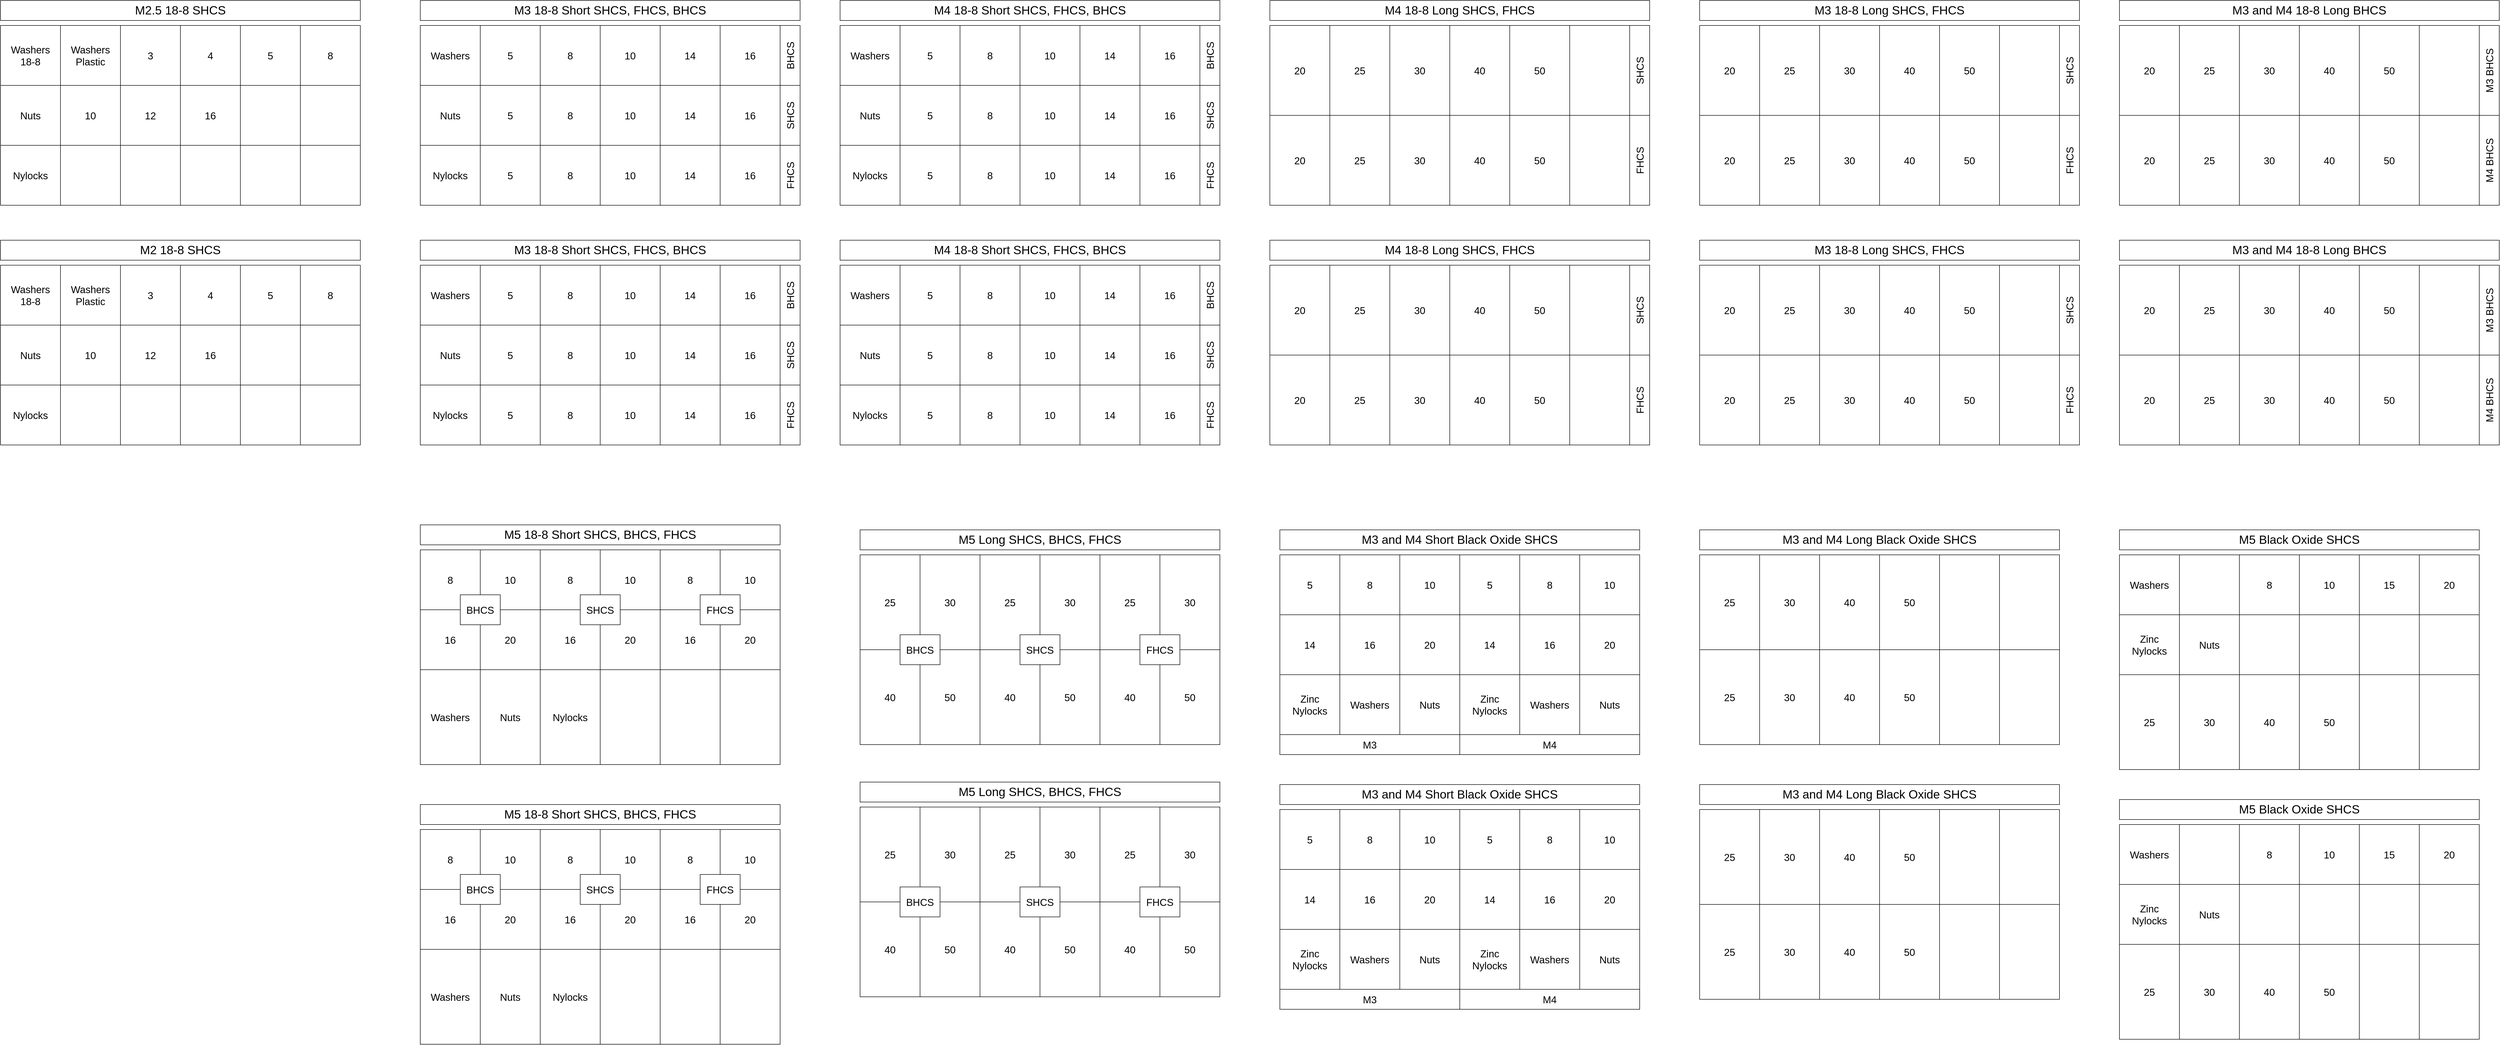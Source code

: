 <mxfile version="20.7.4" type="device"><diagram id="t5tJMh1KGja4gL23HoGA" name="Page-1"><mxGraphModel dx="1912" dy="1116" grid="1" gridSize="10" guides="1" tooltips="1" connect="1" arrows="1" fold="1" page="1" pageScale="1" pageWidth="850" pageHeight="1100" math="0" shadow="0"><root><mxCell id="0"/><mxCell id="1" parent="0"/><mxCell id="INQOJ4d_eDCnBQi0RUe0-1" value="5" style="rounded=0;whiteSpace=wrap;html=1;fontSize=20;" parent="1" vertex="1"><mxGeometry x="1000" y="130" width="120" height="120" as="geometry"/></mxCell><mxCell id="INQOJ4d_eDCnBQi0RUe0-2" value="8" style="rounded=0;whiteSpace=wrap;html=1;fontSize=20;" parent="1" vertex="1"><mxGeometry x="1120" y="130" width="120" height="120" as="geometry"/></mxCell><mxCell id="INQOJ4d_eDCnBQi0RUe0-3" value="10" style="rounded=0;whiteSpace=wrap;html=1;fontSize=20;" parent="1" vertex="1"><mxGeometry x="1240" y="130" width="120" height="120" as="geometry"/></mxCell><mxCell id="INQOJ4d_eDCnBQi0RUe0-4" value="14" style="rounded=0;whiteSpace=wrap;html=1;fontSize=20;" parent="1" vertex="1"><mxGeometry x="1360" y="130" width="120" height="120" as="geometry"/></mxCell><mxCell id="INQOJ4d_eDCnBQi0RUe0-5" value="16" style="rounded=0;whiteSpace=wrap;html=1;fontSize=20;" parent="1" vertex="1"><mxGeometry x="1480" y="130" width="120" height="120" as="geometry"/></mxCell><mxCell id="INQOJ4d_eDCnBQi0RUe0-7" value="Washers" style="rounded=0;whiteSpace=wrap;html=1;fontSize=20;" parent="1" vertex="1"><mxGeometry x="880" y="130" width="120" height="120" as="geometry"/></mxCell><mxCell id="INQOJ4d_eDCnBQi0RUe0-13" value="Nuts" style="rounded=0;whiteSpace=wrap;html=1;fontSize=20;" parent="1" vertex="1"><mxGeometry x="880" y="250" width="120" height="120" as="geometry"/></mxCell><mxCell id="INQOJ4d_eDCnBQi0RUe0-19" value="Nylocks" style="rounded=0;whiteSpace=wrap;html=1;fontSize=20;" parent="1" vertex="1"><mxGeometry x="880" y="370" width="120" height="120" as="geometry"/></mxCell><mxCell id="INQOJ4d_eDCnBQi0RUe0-20" value="BHCS" style="rounded=0;whiteSpace=wrap;html=1;fontSize=20;horizontal=0;" parent="1" vertex="1"><mxGeometry x="1600" y="130" width="40" height="120" as="geometry"/></mxCell><mxCell id="INQOJ4d_eDCnBQi0RUe0-22" value="SHCS" style="rounded=0;whiteSpace=wrap;html=1;fontSize=20;horizontal=0;" parent="1" vertex="1"><mxGeometry x="1600" y="250" width="40" height="120" as="geometry"/></mxCell><mxCell id="INQOJ4d_eDCnBQi0RUe0-23" value="FHCS" style="rounded=0;whiteSpace=wrap;html=1;fontSize=20;horizontal=0;" parent="1" vertex="1"><mxGeometry x="1600" y="370" width="40" height="120" as="geometry"/></mxCell><mxCell id="INQOJ4d_eDCnBQi0RUe0-45" value="M3 18-8 Short SHCS, FHCS, BHCS" style="rounded=0;whiteSpace=wrap;html=1;fontSize=24;" parent="1" vertex="1"><mxGeometry x="880" y="80" width="760" height="40" as="geometry"/></mxCell><mxCell id="EhazUgrzL_lKlX0TxFSI-1" value="5" style="rounded=0;whiteSpace=wrap;html=1;fontSize=20;" parent="1" vertex="1"><mxGeometry x="1000" y="250" width="120" height="120" as="geometry"/></mxCell><mxCell id="EhazUgrzL_lKlX0TxFSI-2" value="8" style="rounded=0;whiteSpace=wrap;html=1;fontSize=20;" parent="1" vertex="1"><mxGeometry x="1120" y="250" width="120" height="120" as="geometry"/></mxCell><mxCell id="EhazUgrzL_lKlX0TxFSI-3" value="10" style="rounded=0;whiteSpace=wrap;html=1;fontSize=20;" parent="1" vertex="1"><mxGeometry x="1240" y="250" width="120" height="120" as="geometry"/></mxCell><mxCell id="EhazUgrzL_lKlX0TxFSI-4" value="14" style="rounded=0;whiteSpace=wrap;html=1;fontSize=20;" parent="1" vertex="1"><mxGeometry x="1360" y="250" width="120" height="120" as="geometry"/></mxCell><mxCell id="EhazUgrzL_lKlX0TxFSI-5" value="16" style="rounded=0;whiteSpace=wrap;html=1;fontSize=20;" parent="1" vertex="1"><mxGeometry x="1480" y="250" width="120" height="120" as="geometry"/></mxCell><mxCell id="EhazUgrzL_lKlX0TxFSI-6" value="5" style="rounded=0;whiteSpace=wrap;html=1;fontSize=20;" parent="1" vertex="1"><mxGeometry x="1000" y="370" width="120" height="120" as="geometry"/></mxCell><mxCell id="EhazUgrzL_lKlX0TxFSI-7" value="8" style="rounded=0;whiteSpace=wrap;html=1;fontSize=20;" parent="1" vertex="1"><mxGeometry x="1120" y="370" width="120" height="120" as="geometry"/></mxCell><mxCell id="EhazUgrzL_lKlX0TxFSI-8" value="10" style="rounded=0;whiteSpace=wrap;html=1;fontSize=20;" parent="1" vertex="1"><mxGeometry x="1240" y="370" width="120" height="120" as="geometry"/></mxCell><mxCell id="EhazUgrzL_lKlX0TxFSI-9" value="14" style="rounded=0;whiteSpace=wrap;html=1;fontSize=20;" parent="1" vertex="1"><mxGeometry x="1360" y="370" width="120" height="120" as="geometry"/></mxCell><mxCell id="EhazUgrzL_lKlX0TxFSI-10" value="16" style="rounded=0;whiteSpace=wrap;html=1;fontSize=20;" parent="1" vertex="1"><mxGeometry x="1480" y="370" width="120" height="120" as="geometry"/></mxCell><mxCell id="EhazUgrzL_lKlX0TxFSI-11" value="5" style="rounded=0;whiteSpace=wrap;html=1;fontSize=20;" parent="1" vertex="1"><mxGeometry x="1840" y="130" width="120" height="120" as="geometry"/></mxCell><mxCell id="EhazUgrzL_lKlX0TxFSI-12" value="8" style="rounded=0;whiteSpace=wrap;html=1;fontSize=20;" parent="1" vertex="1"><mxGeometry x="1960" y="130" width="120" height="120" as="geometry"/></mxCell><mxCell id="EhazUgrzL_lKlX0TxFSI-13" value="10" style="rounded=0;whiteSpace=wrap;html=1;fontSize=20;" parent="1" vertex="1"><mxGeometry x="2080" y="130" width="120" height="120" as="geometry"/></mxCell><mxCell id="EhazUgrzL_lKlX0TxFSI-14" value="14" style="rounded=0;whiteSpace=wrap;html=1;fontSize=20;" parent="1" vertex="1"><mxGeometry x="2200" y="130" width="120" height="120" as="geometry"/></mxCell><mxCell id="EhazUgrzL_lKlX0TxFSI-15" value="16" style="rounded=0;whiteSpace=wrap;html=1;fontSize=20;" parent="1" vertex="1"><mxGeometry x="2320" y="130" width="120" height="120" as="geometry"/></mxCell><mxCell id="EhazUgrzL_lKlX0TxFSI-16" value="Washers" style="rounded=0;whiteSpace=wrap;html=1;fontSize=20;" parent="1" vertex="1"><mxGeometry x="1720" y="130" width="120" height="120" as="geometry"/></mxCell><mxCell id="EhazUgrzL_lKlX0TxFSI-17" value="Nuts" style="rounded=0;whiteSpace=wrap;html=1;fontSize=20;" parent="1" vertex="1"><mxGeometry x="1720" y="250" width="120" height="120" as="geometry"/></mxCell><mxCell id="EhazUgrzL_lKlX0TxFSI-18" value="Nylocks" style="rounded=0;whiteSpace=wrap;html=1;fontSize=20;" parent="1" vertex="1"><mxGeometry x="1720" y="370" width="120" height="120" as="geometry"/></mxCell><mxCell id="EhazUgrzL_lKlX0TxFSI-19" value="BHCS" style="rounded=0;whiteSpace=wrap;html=1;fontSize=20;horizontal=0;" parent="1" vertex="1"><mxGeometry x="2440" y="130" width="40" height="120" as="geometry"/></mxCell><mxCell id="EhazUgrzL_lKlX0TxFSI-20" value="SHCS" style="rounded=0;whiteSpace=wrap;html=1;fontSize=20;horizontal=0;" parent="1" vertex="1"><mxGeometry x="2440" y="250" width="40" height="120" as="geometry"/></mxCell><mxCell id="EhazUgrzL_lKlX0TxFSI-21" value="FHCS" style="rounded=0;whiteSpace=wrap;html=1;fontSize=20;horizontal=0;" parent="1" vertex="1"><mxGeometry x="2440" y="370" width="40" height="120" as="geometry"/></mxCell><mxCell id="EhazUgrzL_lKlX0TxFSI-22" value="M4 18-8 Short SHCS, FHCS, BHCS" style="rounded=0;whiteSpace=wrap;html=1;fontSize=24;" parent="1" vertex="1"><mxGeometry x="1720" y="80" width="760" height="40" as="geometry"/></mxCell><mxCell id="EhazUgrzL_lKlX0TxFSI-23" value="5" style="rounded=0;whiteSpace=wrap;html=1;fontSize=20;" parent="1" vertex="1"><mxGeometry x="1840" y="250" width="120" height="120" as="geometry"/></mxCell><mxCell id="EhazUgrzL_lKlX0TxFSI-24" value="8" style="rounded=0;whiteSpace=wrap;html=1;fontSize=20;" parent="1" vertex="1"><mxGeometry x="1960" y="250" width="120" height="120" as="geometry"/></mxCell><mxCell id="EhazUgrzL_lKlX0TxFSI-25" value="10" style="rounded=0;whiteSpace=wrap;html=1;fontSize=20;" parent="1" vertex="1"><mxGeometry x="2080" y="250" width="120" height="120" as="geometry"/></mxCell><mxCell id="EhazUgrzL_lKlX0TxFSI-26" value="14" style="rounded=0;whiteSpace=wrap;html=1;fontSize=20;" parent="1" vertex="1"><mxGeometry x="2200" y="250" width="120" height="120" as="geometry"/></mxCell><mxCell id="EhazUgrzL_lKlX0TxFSI-27" value="16" style="rounded=0;whiteSpace=wrap;html=1;fontSize=20;" parent="1" vertex="1"><mxGeometry x="2320" y="250" width="120" height="120" as="geometry"/></mxCell><mxCell id="EhazUgrzL_lKlX0TxFSI-28" value="5" style="rounded=0;whiteSpace=wrap;html=1;fontSize=20;" parent="1" vertex="1"><mxGeometry x="1840" y="370" width="120" height="120" as="geometry"/></mxCell><mxCell id="EhazUgrzL_lKlX0TxFSI-29" value="8" style="rounded=0;whiteSpace=wrap;html=1;fontSize=20;" parent="1" vertex="1"><mxGeometry x="1960" y="370" width="120" height="120" as="geometry"/></mxCell><mxCell id="EhazUgrzL_lKlX0TxFSI-30" value="10" style="rounded=0;whiteSpace=wrap;html=1;fontSize=20;" parent="1" vertex="1"><mxGeometry x="2080" y="370" width="120" height="120" as="geometry"/></mxCell><mxCell id="EhazUgrzL_lKlX0TxFSI-31" value="14" style="rounded=0;whiteSpace=wrap;html=1;fontSize=20;" parent="1" vertex="1"><mxGeometry x="2200" y="370" width="120" height="120" as="geometry"/></mxCell><mxCell id="EhazUgrzL_lKlX0TxFSI-32" value="16" style="rounded=0;whiteSpace=wrap;html=1;fontSize=20;" parent="1" vertex="1"><mxGeometry x="2320" y="370" width="120" height="120" as="geometry"/></mxCell><mxCell id="EhazUgrzL_lKlX0TxFSI-34" value="25" style="rounded=0;whiteSpace=wrap;html=1;fontSize=20;" parent="1" vertex="1"><mxGeometry x="2700" y="130" width="120" height="180" as="geometry"/></mxCell><mxCell id="EhazUgrzL_lKlX0TxFSI-35" value="30" style="rounded=0;whiteSpace=wrap;html=1;fontSize=20;" parent="1" vertex="1"><mxGeometry x="2820" y="130" width="120" height="180" as="geometry"/></mxCell><mxCell id="EhazUgrzL_lKlX0TxFSI-36" value="40" style="rounded=0;whiteSpace=wrap;html=1;fontSize=20;" parent="1" vertex="1"><mxGeometry x="2940" y="130" width="120" height="180" as="geometry"/></mxCell><mxCell id="EhazUgrzL_lKlX0TxFSI-37" value="50" style="rounded=0;whiteSpace=wrap;html=1;fontSize=20;" parent="1" vertex="1"><mxGeometry x="3060" y="130" width="120" height="180" as="geometry"/></mxCell><mxCell id="EhazUgrzL_lKlX0TxFSI-38" value="" style="rounded=0;whiteSpace=wrap;html=1;fontSize=20;" parent="1" vertex="1"><mxGeometry x="3180" y="130" width="120" height="180" as="geometry"/></mxCell><mxCell id="EhazUgrzL_lKlX0TxFSI-39" value="20" style="rounded=0;whiteSpace=wrap;html=1;fontSize=20;" parent="1" vertex="1"><mxGeometry x="2580" y="130" width="120" height="180" as="geometry"/></mxCell><mxCell id="EhazUgrzL_lKlX0TxFSI-40" value="25" style="rounded=0;whiteSpace=wrap;html=1;fontSize=20;" parent="1" vertex="1"><mxGeometry x="2700" y="310" width="120" height="180" as="geometry"/></mxCell><mxCell id="EhazUgrzL_lKlX0TxFSI-41" value="30" style="rounded=0;whiteSpace=wrap;html=1;fontSize=20;" parent="1" vertex="1"><mxGeometry x="2820" y="310" width="120" height="180" as="geometry"/></mxCell><mxCell id="EhazUgrzL_lKlX0TxFSI-42" value="40" style="rounded=0;whiteSpace=wrap;html=1;fontSize=20;" parent="1" vertex="1"><mxGeometry x="2940" y="310" width="120" height="180" as="geometry"/></mxCell><mxCell id="EhazUgrzL_lKlX0TxFSI-43" value="50" style="rounded=0;whiteSpace=wrap;html=1;fontSize=20;" parent="1" vertex="1"><mxGeometry x="3060" y="310" width="120" height="180" as="geometry"/></mxCell><mxCell id="EhazUgrzL_lKlX0TxFSI-44" value="" style="rounded=0;whiteSpace=wrap;html=1;fontSize=20;" parent="1" vertex="1"><mxGeometry x="3180" y="310" width="120" height="180" as="geometry"/></mxCell><mxCell id="EhazUgrzL_lKlX0TxFSI-45" value="20" style="rounded=0;whiteSpace=wrap;html=1;fontSize=20;" parent="1" vertex="1"><mxGeometry x="2580" y="310" width="120" height="180" as="geometry"/></mxCell><mxCell id="EhazUgrzL_lKlX0TxFSI-46" value="SHCS" style="rounded=0;whiteSpace=wrap;html=1;fontSize=20;horizontal=0;" parent="1" vertex="1"><mxGeometry x="3300" y="130" width="40" height="180" as="geometry"/></mxCell><mxCell id="EhazUgrzL_lKlX0TxFSI-47" value="FHCS" style="rounded=0;whiteSpace=wrap;html=1;fontSize=20;horizontal=0;" parent="1" vertex="1"><mxGeometry x="3300" y="310" width="40" height="180" as="geometry"/></mxCell><mxCell id="EhazUgrzL_lKlX0TxFSI-48" value="M4 18-8 Long SHCS, FHCS" style="rounded=0;whiteSpace=wrap;html=1;fontSize=24;" parent="1" vertex="1"><mxGeometry x="2580" y="80" width="760" height="40" as="geometry"/></mxCell><mxCell id="EhazUgrzL_lKlX0TxFSI-49" value="25" style="rounded=0;whiteSpace=wrap;html=1;fontSize=20;" parent="1" vertex="1"><mxGeometry x="3560" y="130" width="120" height="180" as="geometry"/></mxCell><mxCell id="EhazUgrzL_lKlX0TxFSI-50" value="30" style="rounded=0;whiteSpace=wrap;html=1;fontSize=20;" parent="1" vertex="1"><mxGeometry x="3680" y="130" width="120" height="180" as="geometry"/></mxCell><mxCell id="EhazUgrzL_lKlX0TxFSI-51" value="40" style="rounded=0;whiteSpace=wrap;html=1;fontSize=20;" parent="1" vertex="1"><mxGeometry x="3800" y="130" width="120" height="180" as="geometry"/></mxCell><mxCell id="EhazUgrzL_lKlX0TxFSI-52" value="50" style="rounded=0;whiteSpace=wrap;html=1;fontSize=20;" parent="1" vertex="1"><mxGeometry x="3920" y="130" width="120" height="180" as="geometry"/></mxCell><mxCell id="EhazUgrzL_lKlX0TxFSI-53" value="" style="rounded=0;whiteSpace=wrap;html=1;fontSize=20;" parent="1" vertex="1"><mxGeometry x="4040" y="130" width="120" height="180" as="geometry"/></mxCell><mxCell id="EhazUgrzL_lKlX0TxFSI-54" value="20" style="rounded=0;whiteSpace=wrap;html=1;fontSize=20;" parent="1" vertex="1"><mxGeometry x="3440" y="130" width="120" height="180" as="geometry"/></mxCell><mxCell id="EhazUgrzL_lKlX0TxFSI-55" value="25" style="rounded=0;whiteSpace=wrap;html=1;fontSize=20;" parent="1" vertex="1"><mxGeometry x="3560" y="310" width="120" height="180" as="geometry"/></mxCell><mxCell id="EhazUgrzL_lKlX0TxFSI-56" value="30" style="rounded=0;whiteSpace=wrap;html=1;fontSize=20;" parent="1" vertex="1"><mxGeometry x="3680" y="310" width="120" height="180" as="geometry"/></mxCell><mxCell id="EhazUgrzL_lKlX0TxFSI-57" value="40" style="rounded=0;whiteSpace=wrap;html=1;fontSize=20;" parent="1" vertex="1"><mxGeometry x="3800" y="310" width="120" height="180" as="geometry"/></mxCell><mxCell id="EhazUgrzL_lKlX0TxFSI-58" value="50" style="rounded=0;whiteSpace=wrap;html=1;fontSize=20;" parent="1" vertex="1"><mxGeometry x="3920" y="310" width="120" height="180" as="geometry"/></mxCell><mxCell id="EhazUgrzL_lKlX0TxFSI-59" value="" style="rounded=0;whiteSpace=wrap;html=1;fontSize=20;" parent="1" vertex="1"><mxGeometry x="4040" y="310" width="120" height="180" as="geometry"/></mxCell><mxCell id="EhazUgrzL_lKlX0TxFSI-60" value="20" style="rounded=0;whiteSpace=wrap;html=1;fontSize=20;" parent="1" vertex="1"><mxGeometry x="3440" y="310" width="120" height="180" as="geometry"/></mxCell><mxCell id="EhazUgrzL_lKlX0TxFSI-61" value="SHCS" style="rounded=0;whiteSpace=wrap;html=1;fontSize=20;horizontal=0;" parent="1" vertex="1"><mxGeometry x="4160" y="130" width="40" height="180" as="geometry"/></mxCell><mxCell id="EhazUgrzL_lKlX0TxFSI-62" value="FHCS" style="rounded=0;whiteSpace=wrap;html=1;fontSize=20;horizontal=0;" parent="1" vertex="1"><mxGeometry x="4160" y="310" width="40" height="180" as="geometry"/></mxCell><mxCell id="EhazUgrzL_lKlX0TxFSI-63" value="M3 18-8 Long SHCS, FHCS" style="rounded=0;whiteSpace=wrap;html=1;fontSize=24;" parent="1" vertex="1"><mxGeometry x="3440" y="80" width="760" height="40" as="geometry"/></mxCell><mxCell id="EhazUgrzL_lKlX0TxFSI-64" value="25" style="rounded=0;whiteSpace=wrap;html=1;fontSize=20;" parent="1" vertex="1"><mxGeometry x="4400" y="130" width="120" height="180" as="geometry"/></mxCell><mxCell id="EhazUgrzL_lKlX0TxFSI-65" value="30" style="rounded=0;whiteSpace=wrap;html=1;fontSize=20;" parent="1" vertex="1"><mxGeometry x="4520" y="130" width="120" height="180" as="geometry"/></mxCell><mxCell id="EhazUgrzL_lKlX0TxFSI-66" value="40" style="rounded=0;whiteSpace=wrap;html=1;fontSize=20;" parent="1" vertex="1"><mxGeometry x="4640" y="130" width="120" height="180" as="geometry"/></mxCell><mxCell id="EhazUgrzL_lKlX0TxFSI-67" value="50" style="rounded=0;whiteSpace=wrap;html=1;fontSize=20;" parent="1" vertex="1"><mxGeometry x="4760" y="130" width="120" height="180" as="geometry"/></mxCell><mxCell id="EhazUgrzL_lKlX0TxFSI-68" value="" style="rounded=0;whiteSpace=wrap;html=1;fontSize=20;" parent="1" vertex="1"><mxGeometry x="4880" y="130" width="120" height="180" as="geometry"/></mxCell><mxCell id="EhazUgrzL_lKlX0TxFSI-69" value="20" style="rounded=0;whiteSpace=wrap;html=1;fontSize=20;" parent="1" vertex="1"><mxGeometry x="4280" y="130" width="120" height="180" as="geometry"/></mxCell><mxCell id="EhazUgrzL_lKlX0TxFSI-70" value="25" style="rounded=0;whiteSpace=wrap;html=1;fontSize=20;" parent="1" vertex="1"><mxGeometry x="4400" y="310" width="120" height="180" as="geometry"/></mxCell><mxCell id="EhazUgrzL_lKlX0TxFSI-71" value="30" style="rounded=0;whiteSpace=wrap;html=1;fontSize=20;" parent="1" vertex="1"><mxGeometry x="4520" y="310" width="120" height="180" as="geometry"/></mxCell><mxCell id="EhazUgrzL_lKlX0TxFSI-72" value="40" style="rounded=0;whiteSpace=wrap;html=1;fontSize=20;" parent="1" vertex="1"><mxGeometry x="4640" y="310" width="120" height="180" as="geometry"/></mxCell><mxCell id="EhazUgrzL_lKlX0TxFSI-73" value="50" style="rounded=0;whiteSpace=wrap;html=1;fontSize=20;" parent="1" vertex="1"><mxGeometry x="4760" y="310" width="120" height="180" as="geometry"/></mxCell><mxCell id="EhazUgrzL_lKlX0TxFSI-74" value="" style="rounded=0;whiteSpace=wrap;html=1;fontSize=20;" parent="1" vertex="1"><mxGeometry x="4880" y="310" width="120" height="180" as="geometry"/></mxCell><mxCell id="EhazUgrzL_lKlX0TxFSI-75" value="20" style="rounded=0;whiteSpace=wrap;html=1;fontSize=20;" parent="1" vertex="1"><mxGeometry x="4280" y="310" width="120" height="180" as="geometry"/></mxCell><mxCell id="EhazUgrzL_lKlX0TxFSI-76" value="M3 BHCS" style="rounded=0;whiteSpace=wrap;html=1;fontSize=20;horizontal=0;" parent="1" vertex="1"><mxGeometry x="5000" y="130" width="40" height="180" as="geometry"/></mxCell><mxCell id="EhazUgrzL_lKlX0TxFSI-77" value="M4 BHCS" style="rounded=0;whiteSpace=wrap;html=1;fontSize=20;horizontal=0;" parent="1" vertex="1"><mxGeometry x="5000" y="310" width="40" height="180" as="geometry"/></mxCell><mxCell id="EhazUgrzL_lKlX0TxFSI-78" value="M3 and M4 18-8 Long BHCS" style="rounded=0;whiteSpace=wrap;html=1;fontSize=24;" parent="1" vertex="1"><mxGeometry x="4280" y="80" width="760" height="40" as="geometry"/></mxCell><mxCell id="EhazUgrzL_lKlX0TxFSI-79" value="10" style="rounded=0;whiteSpace=wrap;html=1;fontSize=20;" parent="1" vertex="1"><mxGeometry x="1000" y="1180" width="120" height="120" as="geometry"/></mxCell><mxCell id="EhazUgrzL_lKlX0TxFSI-84" value="8" style="rounded=0;whiteSpace=wrap;html=1;fontSize=20;" parent="1" vertex="1"><mxGeometry x="880" y="1180" width="120" height="120" as="geometry"/></mxCell><mxCell id="EhazUgrzL_lKlX0TxFSI-85" value="16" style="rounded=0;whiteSpace=wrap;html=1;fontSize=20;" parent="1" vertex="1"><mxGeometry x="880" y="1300" width="120" height="120" as="geometry"/></mxCell><mxCell id="EhazUgrzL_lKlX0TxFSI-86" value="Washers" style="rounded=0;whiteSpace=wrap;html=1;fontSize=20;" parent="1" vertex="1"><mxGeometry x="880" y="1420" width="120" height="190" as="geometry"/></mxCell><mxCell id="EhazUgrzL_lKlX0TxFSI-90" value="M5 18-8 Short SHCS, BHCS, FHCS" style="rounded=0;whiteSpace=wrap;html=1;fontSize=24;" parent="1" vertex="1"><mxGeometry x="880" y="1130" width="720" height="40" as="geometry"/></mxCell><mxCell id="EhazUgrzL_lKlX0TxFSI-91" value="20" style="rounded=0;whiteSpace=wrap;html=1;fontSize=20;" parent="1" vertex="1"><mxGeometry x="1000" y="1300" width="120" height="120" as="geometry"/></mxCell><mxCell id="EhazUgrzL_lKlX0TxFSI-96" value="Nuts" style="rounded=0;whiteSpace=wrap;html=1;fontSize=20;" parent="1" vertex="1"><mxGeometry x="1000" y="1420" width="120" height="190" as="geometry"/></mxCell><mxCell id="EhazUgrzL_lKlX0TxFSI-97" value="Nylocks" style="rounded=0;whiteSpace=wrap;html=1;fontSize=20;" parent="1" vertex="1"><mxGeometry x="1120" y="1420" width="120" height="190" as="geometry"/></mxCell><mxCell id="EhazUgrzL_lKlX0TxFSI-98" value="" style="rounded=0;whiteSpace=wrap;html=1;fontSize=20;" parent="1" vertex="1"><mxGeometry x="1240" y="1420" width="120" height="190" as="geometry"/></mxCell><mxCell id="EhazUgrzL_lKlX0TxFSI-99" value="" style="rounded=0;whiteSpace=wrap;html=1;fontSize=20;" parent="1" vertex="1"><mxGeometry x="1360" y="1420" width="120" height="190" as="geometry"/></mxCell><mxCell id="EhazUgrzL_lKlX0TxFSI-100" value="" style="rounded=0;whiteSpace=wrap;html=1;fontSize=20;" parent="1" vertex="1"><mxGeometry x="1480" y="1420" width="120" height="190" as="geometry"/></mxCell><mxCell id="EhazUgrzL_lKlX0TxFSI-101" value="10" style="rounded=0;whiteSpace=wrap;html=1;fontSize=20;" parent="1" vertex="1"><mxGeometry x="1240" y="1180" width="120" height="120" as="geometry"/></mxCell><mxCell id="EhazUgrzL_lKlX0TxFSI-102" value="8" style="rounded=0;whiteSpace=wrap;html=1;fontSize=20;" parent="1" vertex="1"><mxGeometry x="1120" y="1180" width="120" height="120" as="geometry"/></mxCell><mxCell id="EhazUgrzL_lKlX0TxFSI-103" value="16" style="rounded=0;whiteSpace=wrap;html=1;fontSize=20;" parent="1" vertex="1"><mxGeometry x="1120" y="1300" width="120" height="120" as="geometry"/></mxCell><mxCell id="EhazUgrzL_lKlX0TxFSI-104" value="20" style="rounded=0;whiteSpace=wrap;html=1;fontSize=20;" parent="1" vertex="1"><mxGeometry x="1240" y="1300" width="120" height="120" as="geometry"/></mxCell><mxCell id="EhazUgrzL_lKlX0TxFSI-105" value="10" style="rounded=0;whiteSpace=wrap;html=1;fontSize=20;" parent="1" vertex="1"><mxGeometry x="1480" y="1180" width="120" height="120" as="geometry"/></mxCell><mxCell id="EhazUgrzL_lKlX0TxFSI-106" value="8" style="rounded=0;whiteSpace=wrap;html=1;fontSize=20;" parent="1" vertex="1"><mxGeometry x="1360" y="1180" width="120" height="120" as="geometry"/></mxCell><mxCell id="EhazUgrzL_lKlX0TxFSI-107" value="16" style="rounded=0;whiteSpace=wrap;html=1;fontSize=20;" parent="1" vertex="1"><mxGeometry x="1360" y="1300" width="120" height="120" as="geometry"/></mxCell><mxCell id="EhazUgrzL_lKlX0TxFSI-108" value="20" style="rounded=0;whiteSpace=wrap;html=1;fontSize=20;" parent="1" vertex="1"><mxGeometry x="1480" y="1300" width="120" height="120" as="geometry"/></mxCell><mxCell id="EhazUgrzL_lKlX0TxFSI-109" value="BHCS" style="rounded=0;whiteSpace=wrap;html=1;fontSize=20;" parent="1" vertex="1"><mxGeometry x="960" y="1270" width="80" height="60" as="geometry"/></mxCell><mxCell id="EhazUgrzL_lKlX0TxFSI-110" value="SHCS" style="rounded=0;whiteSpace=wrap;html=1;fontSize=20;" parent="1" vertex="1"><mxGeometry x="1200" y="1270" width="80" height="60" as="geometry"/></mxCell><mxCell id="EhazUgrzL_lKlX0TxFSI-111" value="FHCS" style="rounded=0;whiteSpace=wrap;html=1;fontSize=20;" parent="1" vertex="1"><mxGeometry x="1440" y="1270" width="80" height="60" as="geometry"/></mxCell><mxCell id="EhazUgrzL_lKlX0TxFSI-115" value="40" style="rounded=0;whiteSpace=wrap;html=1;fontSize=20;" parent="1" vertex="1"><mxGeometry x="1760" y="1380" width="120" height="190" as="geometry"/></mxCell><mxCell id="EhazUgrzL_lKlX0TxFSI-116" value="M5 Long SHCS, BHCS, FHCS" style="rounded=0;whiteSpace=wrap;html=1;fontSize=24;" parent="1" vertex="1"><mxGeometry x="1760" y="1140" width="720" height="40" as="geometry"/></mxCell><mxCell id="EhazUgrzL_lKlX0TxFSI-118" value="50" style="rounded=0;whiteSpace=wrap;html=1;fontSize=20;" parent="1" vertex="1"><mxGeometry x="1880" y="1380" width="120" height="190" as="geometry"/></mxCell><mxCell id="EhazUgrzL_lKlX0TxFSI-134" value="25" style="rounded=0;whiteSpace=wrap;html=1;fontSize=20;" parent="1" vertex="1"><mxGeometry x="1760" y="1190" width="120" height="190" as="geometry"/></mxCell><mxCell id="EhazUgrzL_lKlX0TxFSI-135" value="30" style="rounded=0;whiteSpace=wrap;html=1;fontSize=20;" parent="1" vertex="1"><mxGeometry x="1880" y="1190" width="120" height="190" as="geometry"/></mxCell><mxCell id="EhazUgrzL_lKlX0TxFSI-140" value="40" style="rounded=0;whiteSpace=wrap;html=1;fontSize=20;" parent="1" vertex="1"><mxGeometry x="2000" y="1380" width="120" height="190" as="geometry"/></mxCell><mxCell id="EhazUgrzL_lKlX0TxFSI-141" value="50" style="rounded=0;whiteSpace=wrap;html=1;fontSize=20;" parent="1" vertex="1"><mxGeometry x="2120" y="1380" width="120" height="190" as="geometry"/></mxCell><mxCell id="EhazUgrzL_lKlX0TxFSI-142" value="25" style="rounded=0;whiteSpace=wrap;html=1;fontSize=20;" parent="1" vertex="1"><mxGeometry x="2000" y="1190" width="120" height="190" as="geometry"/></mxCell><mxCell id="EhazUgrzL_lKlX0TxFSI-143" value="30" style="rounded=0;whiteSpace=wrap;html=1;fontSize=20;" parent="1" vertex="1"><mxGeometry x="2120" y="1190" width="120" height="190" as="geometry"/></mxCell><mxCell id="EhazUgrzL_lKlX0TxFSI-144" value="40" style="rounded=0;whiteSpace=wrap;html=1;fontSize=20;" parent="1" vertex="1"><mxGeometry x="2240" y="1380" width="120" height="190" as="geometry"/></mxCell><mxCell id="EhazUgrzL_lKlX0TxFSI-145" value="50" style="rounded=0;whiteSpace=wrap;html=1;fontSize=20;" parent="1" vertex="1"><mxGeometry x="2360" y="1380" width="120" height="190" as="geometry"/></mxCell><mxCell id="EhazUgrzL_lKlX0TxFSI-146" value="25" style="rounded=0;whiteSpace=wrap;html=1;fontSize=20;" parent="1" vertex="1"><mxGeometry x="2240" y="1190" width="120" height="190" as="geometry"/></mxCell><mxCell id="EhazUgrzL_lKlX0TxFSI-147" value="30" style="rounded=0;whiteSpace=wrap;html=1;fontSize=20;" parent="1" vertex="1"><mxGeometry x="2360" y="1190" width="120" height="190" as="geometry"/></mxCell><mxCell id="EhazUgrzL_lKlX0TxFSI-148" value="BHCS" style="rounded=0;whiteSpace=wrap;html=1;fontSize=20;" parent="1" vertex="1"><mxGeometry x="1840" y="1350" width="80" height="60" as="geometry"/></mxCell><mxCell id="EhazUgrzL_lKlX0TxFSI-149" value="SHCS" style="rounded=0;whiteSpace=wrap;html=1;fontSize=20;" parent="1" vertex="1"><mxGeometry x="2080" y="1350" width="80" height="60" as="geometry"/></mxCell><mxCell id="EhazUgrzL_lKlX0TxFSI-150" value="FHCS" style="rounded=0;whiteSpace=wrap;html=1;fontSize=20;" parent="1" vertex="1"><mxGeometry x="2320" y="1350" width="80" height="60" as="geometry"/></mxCell><mxCell id="EhazUgrzL_lKlX0TxFSI-151" value="5" style="rounded=0;whiteSpace=wrap;html=1;fontSize=20;" parent="1" vertex="1"><mxGeometry x="1000" y="610" width="120" height="120" as="geometry"/></mxCell><mxCell id="EhazUgrzL_lKlX0TxFSI-152" value="8" style="rounded=0;whiteSpace=wrap;html=1;fontSize=20;" parent="1" vertex="1"><mxGeometry x="1120" y="610" width="120" height="120" as="geometry"/></mxCell><mxCell id="EhazUgrzL_lKlX0TxFSI-153" value="10" style="rounded=0;whiteSpace=wrap;html=1;fontSize=20;" parent="1" vertex="1"><mxGeometry x="1240" y="610" width="120" height="120" as="geometry"/></mxCell><mxCell id="EhazUgrzL_lKlX0TxFSI-154" value="14" style="rounded=0;whiteSpace=wrap;html=1;fontSize=20;" parent="1" vertex="1"><mxGeometry x="1360" y="610" width="120" height="120" as="geometry"/></mxCell><mxCell id="EhazUgrzL_lKlX0TxFSI-155" value="16" style="rounded=0;whiteSpace=wrap;html=1;fontSize=20;" parent="1" vertex="1"><mxGeometry x="1480" y="610" width="120" height="120" as="geometry"/></mxCell><mxCell id="EhazUgrzL_lKlX0TxFSI-156" value="Washers" style="rounded=0;whiteSpace=wrap;html=1;fontSize=20;" parent="1" vertex="1"><mxGeometry x="880" y="610" width="120" height="120" as="geometry"/></mxCell><mxCell id="EhazUgrzL_lKlX0TxFSI-157" value="Nuts" style="rounded=0;whiteSpace=wrap;html=1;fontSize=20;" parent="1" vertex="1"><mxGeometry x="880" y="730" width="120" height="120" as="geometry"/></mxCell><mxCell id="EhazUgrzL_lKlX0TxFSI-158" value="Nylocks" style="rounded=0;whiteSpace=wrap;html=1;fontSize=20;" parent="1" vertex="1"><mxGeometry x="880" y="850" width="120" height="120" as="geometry"/></mxCell><mxCell id="EhazUgrzL_lKlX0TxFSI-159" value="BHCS" style="rounded=0;whiteSpace=wrap;html=1;fontSize=20;horizontal=0;" parent="1" vertex="1"><mxGeometry x="1600" y="610" width="40" height="120" as="geometry"/></mxCell><mxCell id="EhazUgrzL_lKlX0TxFSI-160" value="SHCS" style="rounded=0;whiteSpace=wrap;html=1;fontSize=20;horizontal=0;" parent="1" vertex="1"><mxGeometry x="1600" y="730" width="40" height="120" as="geometry"/></mxCell><mxCell id="EhazUgrzL_lKlX0TxFSI-161" value="FHCS" style="rounded=0;whiteSpace=wrap;html=1;fontSize=20;horizontal=0;" parent="1" vertex="1"><mxGeometry x="1600" y="850" width="40" height="120" as="geometry"/></mxCell><mxCell id="EhazUgrzL_lKlX0TxFSI-162" value="M3 18-8 Short SHCS, FHCS, BHCS" style="rounded=0;whiteSpace=wrap;html=1;fontSize=24;" parent="1" vertex="1"><mxGeometry x="880" y="560" width="760" height="40" as="geometry"/></mxCell><mxCell id="EhazUgrzL_lKlX0TxFSI-163" value="5" style="rounded=0;whiteSpace=wrap;html=1;fontSize=20;" parent="1" vertex="1"><mxGeometry x="1000" y="730" width="120" height="120" as="geometry"/></mxCell><mxCell id="EhazUgrzL_lKlX0TxFSI-164" value="8" style="rounded=0;whiteSpace=wrap;html=1;fontSize=20;" parent="1" vertex="1"><mxGeometry x="1120" y="730" width="120" height="120" as="geometry"/></mxCell><mxCell id="EhazUgrzL_lKlX0TxFSI-165" value="10" style="rounded=0;whiteSpace=wrap;html=1;fontSize=20;" parent="1" vertex="1"><mxGeometry x="1240" y="730" width="120" height="120" as="geometry"/></mxCell><mxCell id="EhazUgrzL_lKlX0TxFSI-166" value="14" style="rounded=0;whiteSpace=wrap;html=1;fontSize=20;" parent="1" vertex="1"><mxGeometry x="1360" y="730" width="120" height="120" as="geometry"/></mxCell><mxCell id="EhazUgrzL_lKlX0TxFSI-167" value="16" style="rounded=0;whiteSpace=wrap;html=1;fontSize=20;" parent="1" vertex="1"><mxGeometry x="1480" y="730" width="120" height="120" as="geometry"/></mxCell><mxCell id="EhazUgrzL_lKlX0TxFSI-168" value="5" style="rounded=0;whiteSpace=wrap;html=1;fontSize=20;" parent="1" vertex="1"><mxGeometry x="1000" y="850" width="120" height="120" as="geometry"/></mxCell><mxCell id="EhazUgrzL_lKlX0TxFSI-169" value="8" style="rounded=0;whiteSpace=wrap;html=1;fontSize=20;" parent="1" vertex="1"><mxGeometry x="1120" y="850" width="120" height="120" as="geometry"/></mxCell><mxCell id="EhazUgrzL_lKlX0TxFSI-170" value="10" style="rounded=0;whiteSpace=wrap;html=1;fontSize=20;" parent="1" vertex="1"><mxGeometry x="1240" y="850" width="120" height="120" as="geometry"/></mxCell><mxCell id="EhazUgrzL_lKlX0TxFSI-171" value="14" style="rounded=0;whiteSpace=wrap;html=1;fontSize=20;" parent="1" vertex="1"><mxGeometry x="1360" y="850" width="120" height="120" as="geometry"/></mxCell><mxCell id="EhazUgrzL_lKlX0TxFSI-172" value="16" style="rounded=0;whiteSpace=wrap;html=1;fontSize=20;" parent="1" vertex="1"><mxGeometry x="1480" y="850" width="120" height="120" as="geometry"/></mxCell><mxCell id="EhazUgrzL_lKlX0TxFSI-173" value="5" style="rounded=0;whiteSpace=wrap;html=1;fontSize=20;" parent="1" vertex="1"><mxGeometry x="1840" y="610" width="120" height="120" as="geometry"/></mxCell><mxCell id="EhazUgrzL_lKlX0TxFSI-174" value="8" style="rounded=0;whiteSpace=wrap;html=1;fontSize=20;" parent="1" vertex="1"><mxGeometry x="1960" y="610" width="120" height="120" as="geometry"/></mxCell><mxCell id="EhazUgrzL_lKlX0TxFSI-175" value="10" style="rounded=0;whiteSpace=wrap;html=1;fontSize=20;" parent="1" vertex="1"><mxGeometry x="2080" y="610" width="120" height="120" as="geometry"/></mxCell><mxCell id="EhazUgrzL_lKlX0TxFSI-176" value="14" style="rounded=0;whiteSpace=wrap;html=1;fontSize=20;" parent="1" vertex="1"><mxGeometry x="2200" y="610" width="120" height="120" as="geometry"/></mxCell><mxCell id="EhazUgrzL_lKlX0TxFSI-177" value="16" style="rounded=0;whiteSpace=wrap;html=1;fontSize=20;" parent="1" vertex="1"><mxGeometry x="2320" y="610" width="120" height="120" as="geometry"/></mxCell><mxCell id="EhazUgrzL_lKlX0TxFSI-178" value="Washers" style="rounded=0;whiteSpace=wrap;html=1;fontSize=20;" parent="1" vertex="1"><mxGeometry x="1720" y="610" width="120" height="120" as="geometry"/></mxCell><mxCell id="EhazUgrzL_lKlX0TxFSI-179" value="Nuts" style="rounded=0;whiteSpace=wrap;html=1;fontSize=20;" parent="1" vertex="1"><mxGeometry x="1720" y="730" width="120" height="120" as="geometry"/></mxCell><mxCell id="EhazUgrzL_lKlX0TxFSI-180" value="Nylocks" style="rounded=0;whiteSpace=wrap;html=1;fontSize=20;" parent="1" vertex="1"><mxGeometry x="1720" y="850" width="120" height="120" as="geometry"/></mxCell><mxCell id="EhazUgrzL_lKlX0TxFSI-181" value="BHCS" style="rounded=0;whiteSpace=wrap;html=1;fontSize=20;horizontal=0;" parent="1" vertex="1"><mxGeometry x="2440" y="610" width="40" height="120" as="geometry"/></mxCell><mxCell id="EhazUgrzL_lKlX0TxFSI-182" value="SHCS" style="rounded=0;whiteSpace=wrap;html=1;fontSize=20;horizontal=0;" parent="1" vertex="1"><mxGeometry x="2440" y="730" width="40" height="120" as="geometry"/></mxCell><mxCell id="EhazUgrzL_lKlX0TxFSI-183" value="FHCS" style="rounded=0;whiteSpace=wrap;html=1;fontSize=20;horizontal=0;" parent="1" vertex="1"><mxGeometry x="2440" y="850" width="40" height="120" as="geometry"/></mxCell><mxCell id="EhazUgrzL_lKlX0TxFSI-184" value="M4 18-8 Short SHCS, FHCS, BHCS" style="rounded=0;whiteSpace=wrap;html=1;fontSize=24;" parent="1" vertex="1"><mxGeometry x="1720" y="560" width="760" height="40" as="geometry"/></mxCell><mxCell id="EhazUgrzL_lKlX0TxFSI-185" value="5" style="rounded=0;whiteSpace=wrap;html=1;fontSize=20;" parent="1" vertex="1"><mxGeometry x="1840" y="730" width="120" height="120" as="geometry"/></mxCell><mxCell id="EhazUgrzL_lKlX0TxFSI-186" value="8" style="rounded=0;whiteSpace=wrap;html=1;fontSize=20;" parent="1" vertex="1"><mxGeometry x="1960" y="730" width="120" height="120" as="geometry"/></mxCell><mxCell id="EhazUgrzL_lKlX0TxFSI-187" value="10" style="rounded=0;whiteSpace=wrap;html=1;fontSize=20;" parent="1" vertex="1"><mxGeometry x="2080" y="730" width="120" height="120" as="geometry"/></mxCell><mxCell id="EhazUgrzL_lKlX0TxFSI-188" value="14" style="rounded=0;whiteSpace=wrap;html=1;fontSize=20;" parent="1" vertex="1"><mxGeometry x="2200" y="730" width="120" height="120" as="geometry"/></mxCell><mxCell id="EhazUgrzL_lKlX0TxFSI-189" value="16" style="rounded=0;whiteSpace=wrap;html=1;fontSize=20;" parent="1" vertex="1"><mxGeometry x="2320" y="730" width="120" height="120" as="geometry"/></mxCell><mxCell id="EhazUgrzL_lKlX0TxFSI-190" value="5" style="rounded=0;whiteSpace=wrap;html=1;fontSize=20;" parent="1" vertex="1"><mxGeometry x="1840" y="850" width="120" height="120" as="geometry"/></mxCell><mxCell id="EhazUgrzL_lKlX0TxFSI-191" value="8" style="rounded=0;whiteSpace=wrap;html=1;fontSize=20;" parent="1" vertex="1"><mxGeometry x="1960" y="850" width="120" height="120" as="geometry"/></mxCell><mxCell id="EhazUgrzL_lKlX0TxFSI-192" value="10" style="rounded=0;whiteSpace=wrap;html=1;fontSize=20;" parent="1" vertex="1"><mxGeometry x="2080" y="850" width="120" height="120" as="geometry"/></mxCell><mxCell id="EhazUgrzL_lKlX0TxFSI-193" value="14" style="rounded=0;whiteSpace=wrap;html=1;fontSize=20;" parent="1" vertex="1"><mxGeometry x="2200" y="850" width="120" height="120" as="geometry"/></mxCell><mxCell id="EhazUgrzL_lKlX0TxFSI-194" value="16" style="rounded=0;whiteSpace=wrap;html=1;fontSize=20;" parent="1" vertex="1"><mxGeometry x="2320" y="850" width="120" height="120" as="geometry"/></mxCell><mxCell id="EhazUgrzL_lKlX0TxFSI-195" value="25" style="rounded=0;whiteSpace=wrap;html=1;fontSize=20;" parent="1" vertex="1"><mxGeometry x="2700" y="610" width="120" height="180" as="geometry"/></mxCell><mxCell id="EhazUgrzL_lKlX0TxFSI-196" value="30" style="rounded=0;whiteSpace=wrap;html=1;fontSize=20;" parent="1" vertex="1"><mxGeometry x="2820" y="610" width="120" height="180" as="geometry"/></mxCell><mxCell id="EhazUgrzL_lKlX0TxFSI-197" value="40" style="rounded=0;whiteSpace=wrap;html=1;fontSize=20;" parent="1" vertex="1"><mxGeometry x="2940" y="610" width="120" height="180" as="geometry"/></mxCell><mxCell id="EhazUgrzL_lKlX0TxFSI-198" value="50" style="rounded=0;whiteSpace=wrap;html=1;fontSize=20;" parent="1" vertex="1"><mxGeometry x="3060" y="610" width="120" height="180" as="geometry"/></mxCell><mxCell id="EhazUgrzL_lKlX0TxFSI-199" value="" style="rounded=0;whiteSpace=wrap;html=1;fontSize=20;" parent="1" vertex="1"><mxGeometry x="3180" y="610" width="120" height="180" as="geometry"/></mxCell><mxCell id="EhazUgrzL_lKlX0TxFSI-200" value="20" style="rounded=0;whiteSpace=wrap;html=1;fontSize=20;" parent="1" vertex="1"><mxGeometry x="2580" y="610" width="120" height="180" as="geometry"/></mxCell><mxCell id="EhazUgrzL_lKlX0TxFSI-201" value="25" style="rounded=0;whiteSpace=wrap;html=1;fontSize=20;" parent="1" vertex="1"><mxGeometry x="2700" y="790" width="120" height="180" as="geometry"/></mxCell><mxCell id="EhazUgrzL_lKlX0TxFSI-202" value="30" style="rounded=0;whiteSpace=wrap;html=1;fontSize=20;" parent="1" vertex="1"><mxGeometry x="2820" y="790" width="120" height="180" as="geometry"/></mxCell><mxCell id="EhazUgrzL_lKlX0TxFSI-203" value="40" style="rounded=0;whiteSpace=wrap;html=1;fontSize=20;" parent="1" vertex="1"><mxGeometry x="2940" y="790" width="120" height="180" as="geometry"/></mxCell><mxCell id="EhazUgrzL_lKlX0TxFSI-204" value="50" style="rounded=0;whiteSpace=wrap;html=1;fontSize=20;" parent="1" vertex="1"><mxGeometry x="3060" y="790" width="120" height="180" as="geometry"/></mxCell><mxCell id="EhazUgrzL_lKlX0TxFSI-205" value="" style="rounded=0;whiteSpace=wrap;html=1;fontSize=20;" parent="1" vertex="1"><mxGeometry x="3180" y="790" width="120" height="180" as="geometry"/></mxCell><mxCell id="EhazUgrzL_lKlX0TxFSI-206" value="20" style="rounded=0;whiteSpace=wrap;html=1;fontSize=20;" parent="1" vertex="1"><mxGeometry x="2580" y="790" width="120" height="180" as="geometry"/></mxCell><mxCell id="EhazUgrzL_lKlX0TxFSI-207" value="SHCS" style="rounded=0;whiteSpace=wrap;html=1;fontSize=20;horizontal=0;" parent="1" vertex="1"><mxGeometry x="3300" y="610" width="40" height="180" as="geometry"/></mxCell><mxCell id="EhazUgrzL_lKlX0TxFSI-208" value="FHCS" style="rounded=0;whiteSpace=wrap;html=1;fontSize=20;horizontal=0;" parent="1" vertex="1"><mxGeometry x="3300" y="790" width="40" height="180" as="geometry"/></mxCell><mxCell id="EhazUgrzL_lKlX0TxFSI-209" value="M4 18-8 Long SHCS, FHCS" style="rounded=0;whiteSpace=wrap;html=1;fontSize=24;" parent="1" vertex="1"><mxGeometry x="2580" y="560" width="760" height="40" as="geometry"/></mxCell><mxCell id="EhazUgrzL_lKlX0TxFSI-210" value="25" style="rounded=0;whiteSpace=wrap;html=1;fontSize=20;" parent="1" vertex="1"><mxGeometry x="3560" y="610" width="120" height="180" as="geometry"/></mxCell><mxCell id="EhazUgrzL_lKlX0TxFSI-211" value="30" style="rounded=0;whiteSpace=wrap;html=1;fontSize=20;" parent="1" vertex="1"><mxGeometry x="3680" y="610" width="120" height="180" as="geometry"/></mxCell><mxCell id="EhazUgrzL_lKlX0TxFSI-212" value="40" style="rounded=0;whiteSpace=wrap;html=1;fontSize=20;" parent="1" vertex="1"><mxGeometry x="3800" y="610" width="120" height="180" as="geometry"/></mxCell><mxCell id="EhazUgrzL_lKlX0TxFSI-213" value="50" style="rounded=0;whiteSpace=wrap;html=1;fontSize=20;" parent="1" vertex="1"><mxGeometry x="3920" y="610" width="120" height="180" as="geometry"/></mxCell><mxCell id="EhazUgrzL_lKlX0TxFSI-214" value="" style="rounded=0;whiteSpace=wrap;html=1;fontSize=20;" parent="1" vertex="1"><mxGeometry x="4040" y="610" width="120" height="180" as="geometry"/></mxCell><mxCell id="EhazUgrzL_lKlX0TxFSI-215" value="20" style="rounded=0;whiteSpace=wrap;html=1;fontSize=20;" parent="1" vertex="1"><mxGeometry x="3440" y="610" width="120" height="180" as="geometry"/></mxCell><mxCell id="EhazUgrzL_lKlX0TxFSI-216" value="25" style="rounded=0;whiteSpace=wrap;html=1;fontSize=20;" parent="1" vertex="1"><mxGeometry x="3560" y="790" width="120" height="180" as="geometry"/></mxCell><mxCell id="EhazUgrzL_lKlX0TxFSI-217" value="30" style="rounded=0;whiteSpace=wrap;html=1;fontSize=20;" parent="1" vertex="1"><mxGeometry x="3680" y="790" width="120" height="180" as="geometry"/></mxCell><mxCell id="EhazUgrzL_lKlX0TxFSI-218" value="40" style="rounded=0;whiteSpace=wrap;html=1;fontSize=20;" parent="1" vertex="1"><mxGeometry x="3800" y="790" width="120" height="180" as="geometry"/></mxCell><mxCell id="EhazUgrzL_lKlX0TxFSI-219" value="50" style="rounded=0;whiteSpace=wrap;html=1;fontSize=20;" parent="1" vertex="1"><mxGeometry x="3920" y="790" width="120" height="180" as="geometry"/></mxCell><mxCell id="EhazUgrzL_lKlX0TxFSI-220" value="" style="rounded=0;whiteSpace=wrap;html=1;fontSize=20;" parent="1" vertex="1"><mxGeometry x="4040" y="790" width="120" height="180" as="geometry"/></mxCell><mxCell id="EhazUgrzL_lKlX0TxFSI-221" value="20" style="rounded=0;whiteSpace=wrap;html=1;fontSize=20;" parent="1" vertex="1"><mxGeometry x="3440" y="790" width="120" height="180" as="geometry"/></mxCell><mxCell id="EhazUgrzL_lKlX0TxFSI-222" value="SHCS" style="rounded=0;whiteSpace=wrap;html=1;fontSize=20;horizontal=0;" parent="1" vertex="1"><mxGeometry x="4160" y="610" width="40" height="180" as="geometry"/></mxCell><mxCell id="EhazUgrzL_lKlX0TxFSI-223" value="FHCS" style="rounded=0;whiteSpace=wrap;html=1;fontSize=20;horizontal=0;" parent="1" vertex="1"><mxGeometry x="4160" y="790" width="40" height="180" as="geometry"/></mxCell><mxCell id="EhazUgrzL_lKlX0TxFSI-224" value="M3 18-8 Long SHCS, FHCS" style="rounded=0;whiteSpace=wrap;html=1;fontSize=24;" parent="1" vertex="1"><mxGeometry x="3440" y="560" width="760" height="40" as="geometry"/></mxCell><mxCell id="EhazUgrzL_lKlX0TxFSI-225" value="25" style="rounded=0;whiteSpace=wrap;html=1;fontSize=20;" parent="1" vertex="1"><mxGeometry x="4400" y="610" width="120" height="180" as="geometry"/></mxCell><mxCell id="EhazUgrzL_lKlX0TxFSI-226" value="30" style="rounded=0;whiteSpace=wrap;html=1;fontSize=20;" parent="1" vertex="1"><mxGeometry x="4520" y="610" width="120" height="180" as="geometry"/></mxCell><mxCell id="EhazUgrzL_lKlX0TxFSI-227" value="40" style="rounded=0;whiteSpace=wrap;html=1;fontSize=20;" parent="1" vertex="1"><mxGeometry x="4640" y="610" width="120" height="180" as="geometry"/></mxCell><mxCell id="EhazUgrzL_lKlX0TxFSI-228" value="50" style="rounded=0;whiteSpace=wrap;html=1;fontSize=20;" parent="1" vertex="1"><mxGeometry x="4760" y="610" width="120" height="180" as="geometry"/></mxCell><mxCell id="EhazUgrzL_lKlX0TxFSI-229" value="" style="rounded=0;whiteSpace=wrap;html=1;fontSize=20;" parent="1" vertex="1"><mxGeometry x="4880" y="610" width="120" height="180" as="geometry"/></mxCell><mxCell id="EhazUgrzL_lKlX0TxFSI-230" value="20" style="rounded=0;whiteSpace=wrap;html=1;fontSize=20;" parent="1" vertex="1"><mxGeometry x="4280" y="610" width="120" height="180" as="geometry"/></mxCell><mxCell id="EhazUgrzL_lKlX0TxFSI-231" value="25" style="rounded=0;whiteSpace=wrap;html=1;fontSize=20;" parent="1" vertex="1"><mxGeometry x="4400" y="790" width="120" height="180" as="geometry"/></mxCell><mxCell id="EhazUgrzL_lKlX0TxFSI-232" value="30" style="rounded=0;whiteSpace=wrap;html=1;fontSize=20;" parent="1" vertex="1"><mxGeometry x="4520" y="790" width="120" height="180" as="geometry"/></mxCell><mxCell id="EhazUgrzL_lKlX0TxFSI-233" value="40" style="rounded=0;whiteSpace=wrap;html=1;fontSize=20;" parent="1" vertex="1"><mxGeometry x="4640" y="790" width="120" height="180" as="geometry"/></mxCell><mxCell id="EhazUgrzL_lKlX0TxFSI-234" value="50" style="rounded=0;whiteSpace=wrap;html=1;fontSize=20;" parent="1" vertex="1"><mxGeometry x="4760" y="790" width="120" height="180" as="geometry"/></mxCell><mxCell id="EhazUgrzL_lKlX0TxFSI-235" value="" style="rounded=0;whiteSpace=wrap;html=1;fontSize=20;" parent="1" vertex="1"><mxGeometry x="4880" y="790" width="120" height="180" as="geometry"/></mxCell><mxCell id="EhazUgrzL_lKlX0TxFSI-236" value="20" style="rounded=0;whiteSpace=wrap;html=1;fontSize=20;" parent="1" vertex="1"><mxGeometry x="4280" y="790" width="120" height="180" as="geometry"/></mxCell><mxCell id="EhazUgrzL_lKlX0TxFSI-237" value="M3 BHCS" style="rounded=0;whiteSpace=wrap;html=1;fontSize=20;horizontal=0;" parent="1" vertex="1"><mxGeometry x="5000" y="610" width="40" height="180" as="geometry"/></mxCell><mxCell id="EhazUgrzL_lKlX0TxFSI-238" value="M4 BHCS" style="rounded=0;whiteSpace=wrap;html=1;fontSize=20;horizontal=0;" parent="1" vertex="1"><mxGeometry x="5000" y="790" width="40" height="180" as="geometry"/></mxCell><mxCell id="EhazUgrzL_lKlX0TxFSI-239" value="M3 and M4 18-8 Long BHCS" style="rounded=0;whiteSpace=wrap;html=1;fontSize=24;" parent="1" vertex="1"><mxGeometry x="4280" y="560" width="760" height="40" as="geometry"/></mxCell><mxCell id="EhazUgrzL_lKlX0TxFSI-240" value="10" style="rounded=0;whiteSpace=wrap;html=1;fontSize=20;" parent="1" vertex="1"><mxGeometry x="1000" y="1740" width="120" height="120" as="geometry"/></mxCell><mxCell id="EhazUgrzL_lKlX0TxFSI-241" value="8" style="rounded=0;whiteSpace=wrap;html=1;fontSize=20;" parent="1" vertex="1"><mxGeometry x="880" y="1740" width="120" height="120" as="geometry"/></mxCell><mxCell id="EhazUgrzL_lKlX0TxFSI-242" value="16" style="rounded=0;whiteSpace=wrap;html=1;fontSize=20;" parent="1" vertex="1"><mxGeometry x="880" y="1860" width="120" height="120" as="geometry"/></mxCell><mxCell id="EhazUgrzL_lKlX0TxFSI-243" value="Washers" style="rounded=0;whiteSpace=wrap;html=1;fontSize=20;" parent="1" vertex="1"><mxGeometry x="880" y="1980" width="120" height="190" as="geometry"/></mxCell><mxCell id="EhazUgrzL_lKlX0TxFSI-244" value="M5 18-8 Short SHCS, BHCS, FHCS" style="rounded=0;whiteSpace=wrap;html=1;fontSize=24;" parent="1" vertex="1"><mxGeometry x="880" y="1690" width="720" height="40" as="geometry"/></mxCell><mxCell id="EhazUgrzL_lKlX0TxFSI-245" value="20" style="rounded=0;whiteSpace=wrap;html=1;fontSize=20;" parent="1" vertex="1"><mxGeometry x="1000" y="1860" width="120" height="120" as="geometry"/></mxCell><mxCell id="EhazUgrzL_lKlX0TxFSI-246" value="Nuts" style="rounded=0;whiteSpace=wrap;html=1;fontSize=20;" parent="1" vertex="1"><mxGeometry x="1000" y="1980" width="120" height="190" as="geometry"/></mxCell><mxCell id="EhazUgrzL_lKlX0TxFSI-247" value="Nylocks" style="rounded=0;whiteSpace=wrap;html=1;fontSize=20;" parent="1" vertex="1"><mxGeometry x="1120" y="1980" width="120" height="190" as="geometry"/></mxCell><mxCell id="EhazUgrzL_lKlX0TxFSI-248" value="" style="rounded=0;whiteSpace=wrap;html=1;fontSize=20;" parent="1" vertex="1"><mxGeometry x="1240" y="1980" width="120" height="190" as="geometry"/></mxCell><mxCell id="EhazUgrzL_lKlX0TxFSI-249" value="" style="rounded=0;whiteSpace=wrap;html=1;fontSize=20;" parent="1" vertex="1"><mxGeometry x="1360" y="1980" width="120" height="190" as="geometry"/></mxCell><mxCell id="EhazUgrzL_lKlX0TxFSI-250" value="" style="rounded=0;whiteSpace=wrap;html=1;fontSize=20;" parent="1" vertex="1"><mxGeometry x="1480" y="1980" width="120" height="190" as="geometry"/></mxCell><mxCell id="EhazUgrzL_lKlX0TxFSI-251" value="10" style="rounded=0;whiteSpace=wrap;html=1;fontSize=20;" parent="1" vertex="1"><mxGeometry x="1240" y="1740" width="120" height="120" as="geometry"/></mxCell><mxCell id="EhazUgrzL_lKlX0TxFSI-252" value="8" style="rounded=0;whiteSpace=wrap;html=1;fontSize=20;" parent="1" vertex="1"><mxGeometry x="1120" y="1740" width="120" height="120" as="geometry"/></mxCell><mxCell id="EhazUgrzL_lKlX0TxFSI-253" value="16" style="rounded=0;whiteSpace=wrap;html=1;fontSize=20;" parent="1" vertex="1"><mxGeometry x="1120" y="1860" width="120" height="120" as="geometry"/></mxCell><mxCell id="EhazUgrzL_lKlX0TxFSI-254" value="20" style="rounded=0;whiteSpace=wrap;html=1;fontSize=20;" parent="1" vertex="1"><mxGeometry x="1240" y="1860" width="120" height="120" as="geometry"/></mxCell><mxCell id="EhazUgrzL_lKlX0TxFSI-255" value="10" style="rounded=0;whiteSpace=wrap;html=1;fontSize=20;" parent="1" vertex="1"><mxGeometry x="1480" y="1740" width="120" height="120" as="geometry"/></mxCell><mxCell id="EhazUgrzL_lKlX0TxFSI-256" value="8" style="rounded=0;whiteSpace=wrap;html=1;fontSize=20;" parent="1" vertex="1"><mxGeometry x="1360" y="1740" width="120" height="120" as="geometry"/></mxCell><mxCell id="EhazUgrzL_lKlX0TxFSI-257" value="16" style="rounded=0;whiteSpace=wrap;html=1;fontSize=20;" parent="1" vertex="1"><mxGeometry x="1360" y="1860" width="120" height="120" as="geometry"/></mxCell><mxCell id="EhazUgrzL_lKlX0TxFSI-258" value="20" style="rounded=0;whiteSpace=wrap;html=1;fontSize=20;" parent="1" vertex="1"><mxGeometry x="1480" y="1860" width="120" height="120" as="geometry"/></mxCell><mxCell id="EhazUgrzL_lKlX0TxFSI-259" value="BHCS" style="rounded=0;whiteSpace=wrap;html=1;fontSize=20;" parent="1" vertex="1"><mxGeometry x="960" y="1830" width="80" height="60" as="geometry"/></mxCell><mxCell id="EhazUgrzL_lKlX0TxFSI-260" value="SHCS" style="rounded=0;whiteSpace=wrap;html=1;fontSize=20;" parent="1" vertex="1"><mxGeometry x="1200" y="1830" width="80" height="60" as="geometry"/></mxCell><mxCell id="EhazUgrzL_lKlX0TxFSI-261" value="FHCS" style="rounded=0;whiteSpace=wrap;html=1;fontSize=20;" parent="1" vertex="1"><mxGeometry x="1440" y="1830" width="80" height="60" as="geometry"/></mxCell><mxCell id="EhazUgrzL_lKlX0TxFSI-262" value="40" style="rounded=0;whiteSpace=wrap;html=1;fontSize=20;" parent="1" vertex="1"><mxGeometry x="1760" y="1885" width="120" height="190" as="geometry"/></mxCell><mxCell id="EhazUgrzL_lKlX0TxFSI-263" value="M5 Long SHCS, BHCS, FHCS" style="rounded=0;whiteSpace=wrap;html=1;fontSize=24;" parent="1" vertex="1"><mxGeometry x="1760" y="1645" width="720" height="40" as="geometry"/></mxCell><mxCell id="EhazUgrzL_lKlX0TxFSI-264" value="50" style="rounded=0;whiteSpace=wrap;html=1;fontSize=20;" parent="1" vertex="1"><mxGeometry x="1880" y="1885" width="120" height="190" as="geometry"/></mxCell><mxCell id="EhazUgrzL_lKlX0TxFSI-265" value="25" style="rounded=0;whiteSpace=wrap;html=1;fontSize=20;" parent="1" vertex="1"><mxGeometry x="1760" y="1695" width="120" height="190" as="geometry"/></mxCell><mxCell id="EhazUgrzL_lKlX0TxFSI-266" value="30" style="rounded=0;whiteSpace=wrap;html=1;fontSize=20;" parent="1" vertex="1"><mxGeometry x="1880" y="1695" width="120" height="190" as="geometry"/></mxCell><mxCell id="EhazUgrzL_lKlX0TxFSI-267" value="40" style="rounded=0;whiteSpace=wrap;html=1;fontSize=20;" parent="1" vertex="1"><mxGeometry x="2000" y="1885" width="120" height="190" as="geometry"/></mxCell><mxCell id="EhazUgrzL_lKlX0TxFSI-268" value="50" style="rounded=0;whiteSpace=wrap;html=1;fontSize=20;" parent="1" vertex="1"><mxGeometry x="2120" y="1885" width="120" height="190" as="geometry"/></mxCell><mxCell id="EhazUgrzL_lKlX0TxFSI-269" value="25" style="rounded=0;whiteSpace=wrap;html=1;fontSize=20;" parent="1" vertex="1"><mxGeometry x="2000" y="1695" width="120" height="190" as="geometry"/></mxCell><mxCell id="EhazUgrzL_lKlX0TxFSI-270" value="30" style="rounded=0;whiteSpace=wrap;html=1;fontSize=20;" parent="1" vertex="1"><mxGeometry x="2120" y="1695" width="120" height="190" as="geometry"/></mxCell><mxCell id="EhazUgrzL_lKlX0TxFSI-271" value="40" style="rounded=0;whiteSpace=wrap;html=1;fontSize=20;" parent="1" vertex="1"><mxGeometry x="2240" y="1885" width="120" height="190" as="geometry"/></mxCell><mxCell id="EhazUgrzL_lKlX0TxFSI-272" value="50" style="rounded=0;whiteSpace=wrap;html=1;fontSize=20;" parent="1" vertex="1"><mxGeometry x="2360" y="1885" width="120" height="190" as="geometry"/></mxCell><mxCell id="EhazUgrzL_lKlX0TxFSI-273" value="25" style="rounded=0;whiteSpace=wrap;html=1;fontSize=20;" parent="1" vertex="1"><mxGeometry x="2240" y="1695" width="120" height="190" as="geometry"/></mxCell><mxCell id="EhazUgrzL_lKlX0TxFSI-274" value="30" style="rounded=0;whiteSpace=wrap;html=1;fontSize=20;" parent="1" vertex="1"><mxGeometry x="2360" y="1695" width="120" height="190" as="geometry"/></mxCell><mxCell id="EhazUgrzL_lKlX0TxFSI-275" value="BHCS" style="rounded=0;whiteSpace=wrap;html=1;fontSize=20;" parent="1" vertex="1"><mxGeometry x="1840" y="1855" width="80" height="60" as="geometry"/></mxCell><mxCell id="EhazUgrzL_lKlX0TxFSI-276" value="SHCS" style="rounded=0;whiteSpace=wrap;html=1;fontSize=20;" parent="1" vertex="1"><mxGeometry x="2080" y="1855" width="80" height="60" as="geometry"/></mxCell><mxCell id="EhazUgrzL_lKlX0TxFSI-277" value="FHCS" style="rounded=0;whiteSpace=wrap;html=1;fontSize=20;" parent="1" vertex="1"><mxGeometry x="2320" y="1855" width="80" height="60" as="geometry"/></mxCell><mxCell id="EhazUgrzL_lKlX0TxFSI-278" value="8" style="rounded=0;whiteSpace=wrap;html=1;fontSize=20;" parent="1" vertex="1"><mxGeometry x="2720" y="1190" width="120" height="120" as="geometry"/></mxCell><mxCell id="EhazUgrzL_lKlX0TxFSI-279" value="10" style="rounded=0;whiteSpace=wrap;html=1;fontSize=20;" parent="1" vertex="1"><mxGeometry x="2840" y="1190" width="120" height="120" as="geometry"/></mxCell><mxCell id="EhazUgrzL_lKlX0TxFSI-280" value="5" style="rounded=0;whiteSpace=wrap;html=1;fontSize=20;" parent="1" vertex="1"><mxGeometry x="2960" y="1190" width="120" height="120" as="geometry"/></mxCell><mxCell id="EhazUgrzL_lKlX0TxFSI-281" value="8" style="rounded=0;whiteSpace=wrap;html=1;fontSize=20;" parent="1" vertex="1"><mxGeometry x="3080" y="1190" width="120" height="120" as="geometry"/></mxCell><mxCell id="EhazUgrzL_lKlX0TxFSI-282" value="10" style="rounded=0;whiteSpace=wrap;html=1;fontSize=20;" parent="1" vertex="1"><mxGeometry x="3200" y="1190" width="120" height="120" as="geometry"/></mxCell><mxCell id="EhazUgrzL_lKlX0TxFSI-283" value="5" style="rounded=0;whiteSpace=wrap;html=1;fontSize=20;" parent="1" vertex="1"><mxGeometry x="2600" y="1190" width="120" height="120" as="geometry"/></mxCell><mxCell id="EhazUgrzL_lKlX0TxFSI-284" value="14" style="rounded=0;whiteSpace=wrap;html=1;fontSize=20;" parent="1" vertex="1"><mxGeometry x="2600" y="1310" width="120" height="120" as="geometry"/></mxCell><mxCell id="EhazUgrzL_lKlX0TxFSI-285" value="Zinc&lt;br&gt;Nylocks" style="rounded=0;whiteSpace=wrap;html=1;fontSize=20;" parent="1" vertex="1"><mxGeometry x="2600" y="1430" width="120" height="120" as="geometry"/></mxCell><mxCell id="EhazUgrzL_lKlX0TxFSI-289" value="M3 and M4 Short Black Oxide SHCS" style="rounded=0;whiteSpace=wrap;html=1;fontSize=24;" parent="1" vertex="1"><mxGeometry x="2600" y="1140" width="720" height="40" as="geometry"/></mxCell><mxCell id="EhazUgrzL_lKlX0TxFSI-290" value="16" style="rounded=0;whiteSpace=wrap;html=1;fontSize=20;" parent="1" vertex="1"><mxGeometry x="2720" y="1310" width="120" height="120" as="geometry"/></mxCell><mxCell id="EhazUgrzL_lKlX0TxFSI-291" value="20" style="rounded=0;whiteSpace=wrap;html=1;fontSize=20;" parent="1" vertex="1"><mxGeometry x="2840" y="1310" width="120" height="120" as="geometry"/></mxCell><mxCell id="EhazUgrzL_lKlX0TxFSI-292" value="14" style="rounded=0;whiteSpace=wrap;html=1;fontSize=20;" parent="1" vertex="1"><mxGeometry x="2960" y="1310" width="120" height="120" as="geometry"/></mxCell><mxCell id="EhazUgrzL_lKlX0TxFSI-293" value="16" style="rounded=0;whiteSpace=wrap;html=1;fontSize=20;" parent="1" vertex="1"><mxGeometry x="3080" y="1310" width="120" height="120" as="geometry"/></mxCell><mxCell id="EhazUgrzL_lKlX0TxFSI-294" value="20" style="rounded=0;whiteSpace=wrap;html=1;fontSize=20;" parent="1" vertex="1"><mxGeometry x="3200" y="1310" width="120" height="120" as="geometry"/></mxCell><mxCell id="EhazUgrzL_lKlX0TxFSI-295" value="Washers" style="rounded=0;whiteSpace=wrap;html=1;fontSize=20;" parent="1" vertex="1"><mxGeometry x="2720" y="1430" width="120" height="120" as="geometry"/></mxCell><mxCell id="EhazUgrzL_lKlX0TxFSI-296" value="Nuts" style="rounded=0;whiteSpace=wrap;html=1;fontSize=20;" parent="1" vertex="1"><mxGeometry x="2840" y="1430" width="120" height="120" as="geometry"/></mxCell><mxCell id="EhazUgrzL_lKlX0TxFSI-297" value="Zinc&lt;br&gt;Nylocks" style="rounded=0;whiteSpace=wrap;html=1;fontSize=20;" parent="1" vertex="1"><mxGeometry x="2960" y="1430" width="120" height="120" as="geometry"/></mxCell><mxCell id="EhazUgrzL_lKlX0TxFSI-298" value="Washers" style="rounded=0;whiteSpace=wrap;html=1;fontSize=20;" parent="1" vertex="1"><mxGeometry x="3080" y="1430" width="120" height="120" as="geometry"/></mxCell><mxCell id="EhazUgrzL_lKlX0TxFSI-299" value="Nuts" style="rounded=0;whiteSpace=wrap;html=1;fontSize=20;" parent="1" vertex="1"><mxGeometry x="3200" y="1430" width="120" height="120" as="geometry"/></mxCell><mxCell id="EhazUgrzL_lKlX0TxFSI-300" value="M3" style="rounded=0;whiteSpace=wrap;html=1;fontSize=20;" parent="1" vertex="1"><mxGeometry x="2600" y="1550" width="360" height="40" as="geometry"/></mxCell><mxCell id="EhazUgrzL_lKlX0TxFSI-301" value="M4" style="rounded=0;whiteSpace=wrap;html=1;fontSize=20;" parent="1" vertex="1"><mxGeometry x="2960" y="1550" width="360" height="40" as="geometry"/></mxCell><mxCell id="EhazUgrzL_lKlX0TxFSI-304" value="25" style="rounded=0;whiteSpace=wrap;html=1;fontSize=20;" parent="1" vertex="1"><mxGeometry x="3440" y="1380" width="120" height="190" as="geometry"/></mxCell><mxCell id="EhazUgrzL_lKlX0TxFSI-305" value="M3 and M4 Long Black Oxide SHCS" style="rounded=0;whiteSpace=wrap;html=1;fontSize=24;" parent="1" vertex="1"><mxGeometry x="3440" y="1140" width="720" height="40" as="geometry"/></mxCell><mxCell id="EhazUgrzL_lKlX0TxFSI-306" value="30" style="rounded=0;whiteSpace=wrap;html=1;fontSize=20;" parent="1" vertex="1"><mxGeometry x="3560" y="1380" width="120" height="190" as="geometry"/></mxCell><mxCell id="EhazUgrzL_lKlX0TxFSI-307" value="25" style="rounded=0;whiteSpace=wrap;html=1;fontSize=20;" parent="1" vertex="1"><mxGeometry x="3440" y="1190" width="120" height="190" as="geometry"/></mxCell><mxCell id="EhazUgrzL_lKlX0TxFSI-308" value="30" style="rounded=0;whiteSpace=wrap;html=1;fontSize=20;" parent="1" vertex="1"><mxGeometry x="3560" y="1190" width="120" height="190" as="geometry"/></mxCell><mxCell id="EhazUgrzL_lKlX0TxFSI-309" value="40" style="rounded=0;whiteSpace=wrap;html=1;fontSize=20;" parent="1" vertex="1"><mxGeometry x="3680" y="1380" width="120" height="190" as="geometry"/></mxCell><mxCell id="EhazUgrzL_lKlX0TxFSI-310" value="50" style="rounded=0;whiteSpace=wrap;html=1;fontSize=20;" parent="1" vertex="1"><mxGeometry x="3800" y="1380" width="120" height="190" as="geometry"/></mxCell><mxCell id="EhazUgrzL_lKlX0TxFSI-311" value="40" style="rounded=0;whiteSpace=wrap;html=1;fontSize=20;" parent="1" vertex="1"><mxGeometry x="3680" y="1190" width="120" height="190" as="geometry"/></mxCell><mxCell id="EhazUgrzL_lKlX0TxFSI-312" value="50" style="rounded=0;whiteSpace=wrap;html=1;fontSize=20;" parent="1" vertex="1"><mxGeometry x="3800" y="1190" width="120" height="190" as="geometry"/></mxCell><mxCell id="EhazUgrzL_lKlX0TxFSI-313" value="" style="rounded=0;whiteSpace=wrap;html=1;fontSize=20;" parent="1" vertex="1"><mxGeometry x="3920" y="1380" width="120" height="190" as="geometry"/></mxCell><mxCell id="EhazUgrzL_lKlX0TxFSI-314" value="" style="rounded=0;whiteSpace=wrap;html=1;fontSize=20;" parent="1" vertex="1"><mxGeometry x="4040" y="1380" width="120" height="190" as="geometry"/></mxCell><mxCell id="EhazUgrzL_lKlX0TxFSI-315" value="" style="rounded=0;whiteSpace=wrap;html=1;fontSize=20;" parent="1" vertex="1"><mxGeometry x="3920" y="1190" width="120" height="190" as="geometry"/></mxCell><mxCell id="EhazUgrzL_lKlX0TxFSI-316" value="" style="rounded=0;whiteSpace=wrap;html=1;fontSize=20;" parent="1" vertex="1"><mxGeometry x="4040" y="1190" width="120" height="190" as="geometry"/></mxCell><mxCell id="EhazUgrzL_lKlX0TxFSI-323" value="25" style="rounded=0;whiteSpace=wrap;html=1;fontSize=20;" parent="1" vertex="1"><mxGeometry x="3440" y="1890" width="120" height="190" as="geometry"/></mxCell><mxCell id="EhazUgrzL_lKlX0TxFSI-324" value="M3 and M4 Long Black Oxide SHCS" style="rounded=0;whiteSpace=wrap;html=1;fontSize=24;" parent="1" vertex="1"><mxGeometry x="3440" y="1650" width="720" height="40" as="geometry"/></mxCell><mxCell id="EhazUgrzL_lKlX0TxFSI-325" value="30" style="rounded=0;whiteSpace=wrap;html=1;fontSize=20;" parent="1" vertex="1"><mxGeometry x="3560" y="1890" width="120" height="190" as="geometry"/></mxCell><mxCell id="EhazUgrzL_lKlX0TxFSI-326" value="25" style="rounded=0;whiteSpace=wrap;html=1;fontSize=20;" parent="1" vertex="1"><mxGeometry x="3440" y="1700" width="120" height="190" as="geometry"/></mxCell><mxCell id="EhazUgrzL_lKlX0TxFSI-327" value="30" style="rounded=0;whiteSpace=wrap;html=1;fontSize=20;" parent="1" vertex="1"><mxGeometry x="3560" y="1700" width="120" height="190" as="geometry"/></mxCell><mxCell id="EhazUgrzL_lKlX0TxFSI-328" value="40" style="rounded=0;whiteSpace=wrap;html=1;fontSize=20;" parent="1" vertex="1"><mxGeometry x="3680" y="1890" width="120" height="190" as="geometry"/></mxCell><mxCell id="EhazUgrzL_lKlX0TxFSI-329" value="50" style="rounded=0;whiteSpace=wrap;html=1;fontSize=20;" parent="1" vertex="1"><mxGeometry x="3800" y="1890" width="120" height="190" as="geometry"/></mxCell><mxCell id="EhazUgrzL_lKlX0TxFSI-330" value="40" style="rounded=0;whiteSpace=wrap;html=1;fontSize=20;" parent="1" vertex="1"><mxGeometry x="3680" y="1700" width="120" height="190" as="geometry"/></mxCell><mxCell id="EhazUgrzL_lKlX0TxFSI-331" value="50" style="rounded=0;whiteSpace=wrap;html=1;fontSize=20;" parent="1" vertex="1"><mxGeometry x="3800" y="1700" width="120" height="190" as="geometry"/></mxCell><mxCell id="EhazUgrzL_lKlX0TxFSI-332" value="" style="rounded=0;whiteSpace=wrap;html=1;fontSize=20;" parent="1" vertex="1"><mxGeometry x="3920" y="1890" width="120" height="190" as="geometry"/></mxCell><mxCell id="EhazUgrzL_lKlX0TxFSI-333" value="" style="rounded=0;whiteSpace=wrap;html=1;fontSize=20;" parent="1" vertex="1"><mxGeometry x="4040" y="1890" width="120" height="190" as="geometry"/></mxCell><mxCell id="EhazUgrzL_lKlX0TxFSI-334" value="" style="rounded=0;whiteSpace=wrap;html=1;fontSize=20;" parent="1" vertex="1"><mxGeometry x="3920" y="1700" width="120" height="190" as="geometry"/></mxCell><mxCell id="EhazUgrzL_lKlX0TxFSI-335" value="" style="rounded=0;whiteSpace=wrap;html=1;fontSize=20;" parent="1" vertex="1"><mxGeometry x="4040" y="1700" width="120" height="190" as="geometry"/></mxCell><mxCell id="EhazUgrzL_lKlX0TxFSI-338" value="8" style="rounded=0;whiteSpace=wrap;html=1;fontSize=20;" parent="1" vertex="1"><mxGeometry x="2720" y="1700" width="120" height="120" as="geometry"/></mxCell><mxCell id="EhazUgrzL_lKlX0TxFSI-339" value="10" style="rounded=0;whiteSpace=wrap;html=1;fontSize=20;" parent="1" vertex="1"><mxGeometry x="2840" y="1700" width="120" height="120" as="geometry"/></mxCell><mxCell id="EhazUgrzL_lKlX0TxFSI-340" value="5" style="rounded=0;whiteSpace=wrap;html=1;fontSize=20;" parent="1" vertex="1"><mxGeometry x="2960" y="1700" width="120" height="120" as="geometry"/></mxCell><mxCell id="EhazUgrzL_lKlX0TxFSI-341" value="8" style="rounded=0;whiteSpace=wrap;html=1;fontSize=20;" parent="1" vertex="1"><mxGeometry x="3080" y="1700" width="120" height="120" as="geometry"/></mxCell><mxCell id="EhazUgrzL_lKlX0TxFSI-342" value="10" style="rounded=0;whiteSpace=wrap;html=1;fontSize=20;" parent="1" vertex="1"><mxGeometry x="3200" y="1700" width="120" height="120" as="geometry"/></mxCell><mxCell id="EhazUgrzL_lKlX0TxFSI-343" value="5" style="rounded=0;whiteSpace=wrap;html=1;fontSize=20;" parent="1" vertex="1"><mxGeometry x="2600" y="1700" width="120" height="120" as="geometry"/></mxCell><mxCell id="EhazUgrzL_lKlX0TxFSI-344" value="14" style="rounded=0;whiteSpace=wrap;html=1;fontSize=20;" parent="1" vertex="1"><mxGeometry x="2600" y="1820" width="120" height="120" as="geometry"/></mxCell><mxCell id="EhazUgrzL_lKlX0TxFSI-345" value="Zinc&lt;br&gt;Nylocks" style="rounded=0;whiteSpace=wrap;html=1;fontSize=20;" parent="1" vertex="1"><mxGeometry x="2600" y="1940" width="120" height="120" as="geometry"/></mxCell><mxCell id="EhazUgrzL_lKlX0TxFSI-346" value="M3 and M4 Short Black Oxide SHCS" style="rounded=0;whiteSpace=wrap;html=1;fontSize=24;" parent="1" vertex="1"><mxGeometry x="2600" y="1650" width="720" height="40" as="geometry"/></mxCell><mxCell id="EhazUgrzL_lKlX0TxFSI-347" value="16" style="rounded=0;whiteSpace=wrap;html=1;fontSize=20;" parent="1" vertex="1"><mxGeometry x="2720" y="1820" width="120" height="120" as="geometry"/></mxCell><mxCell id="EhazUgrzL_lKlX0TxFSI-348" value="20" style="rounded=0;whiteSpace=wrap;html=1;fontSize=20;" parent="1" vertex="1"><mxGeometry x="2840" y="1820" width="120" height="120" as="geometry"/></mxCell><mxCell id="EhazUgrzL_lKlX0TxFSI-349" value="14" style="rounded=0;whiteSpace=wrap;html=1;fontSize=20;" parent="1" vertex="1"><mxGeometry x="2960" y="1820" width="120" height="120" as="geometry"/></mxCell><mxCell id="EhazUgrzL_lKlX0TxFSI-350" value="16" style="rounded=0;whiteSpace=wrap;html=1;fontSize=20;" parent="1" vertex="1"><mxGeometry x="3080" y="1820" width="120" height="120" as="geometry"/></mxCell><mxCell id="EhazUgrzL_lKlX0TxFSI-351" value="20" style="rounded=0;whiteSpace=wrap;html=1;fontSize=20;" parent="1" vertex="1"><mxGeometry x="3200" y="1820" width="120" height="120" as="geometry"/></mxCell><mxCell id="EhazUgrzL_lKlX0TxFSI-352" value="Washers" style="rounded=0;whiteSpace=wrap;html=1;fontSize=20;" parent="1" vertex="1"><mxGeometry x="2720" y="1940" width="120" height="120" as="geometry"/></mxCell><mxCell id="EhazUgrzL_lKlX0TxFSI-353" value="Nuts" style="rounded=0;whiteSpace=wrap;html=1;fontSize=20;" parent="1" vertex="1"><mxGeometry x="2840" y="1940" width="120" height="120" as="geometry"/></mxCell><mxCell id="EhazUgrzL_lKlX0TxFSI-354" value="Zinc&lt;br&gt;Nylocks" style="rounded=0;whiteSpace=wrap;html=1;fontSize=20;" parent="1" vertex="1"><mxGeometry x="2960" y="1940" width="120" height="120" as="geometry"/></mxCell><mxCell id="EhazUgrzL_lKlX0TxFSI-355" value="Washers" style="rounded=0;whiteSpace=wrap;html=1;fontSize=20;" parent="1" vertex="1"><mxGeometry x="3080" y="1940" width="120" height="120" as="geometry"/></mxCell><mxCell id="EhazUgrzL_lKlX0TxFSI-356" value="Nuts" style="rounded=0;whiteSpace=wrap;html=1;fontSize=20;" parent="1" vertex="1"><mxGeometry x="3200" y="1940" width="120" height="120" as="geometry"/></mxCell><mxCell id="EhazUgrzL_lKlX0TxFSI-357" value="M3" style="rounded=0;whiteSpace=wrap;html=1;fontSize=20;" parent="1" vertex="1"><mxGeometry x="2600" y="2060" width="360" height="40" as="geometry"/></mxCell><mxCell id="EhazUgrzL_lKlX0TxFSI-358" value="M4" style="rounded=0;whiteSpace=wrap;html=1;fontSize=20;" parent="1" vertex="1"><mxGeometry x="2960" y="2060" width="360" height="40" as="geometry"/></mxCell><mxCell id="EhazUgrzL_lKlX0TxFSI-359" value="" style="rounded=0;whiteSpace=wrap;html=1;fontSize=20;" parent="1" vertex="1"><mxGeometry x="4400" y="1190" width="120" height="120" as="geometry"/></mxCell><mxCell id="EhazUgrzL_lKlX0TxFSI-360" value="Washers" style="rounded=0;whiteSpace=wrap;html=1;fontSize=20;" parent="1" vertex="1"><mxGeometry x="4280" y="1190" width="120" height="120" as="geometry"/></mxCell><mxCell id="EhazUgrzL_lKlX0TxFSI-361" value="Zinc&lt;br&gt;Nylocks" style="rounded=0;whiteSpace=wrap;html=1;fontSize=20;" parent="1" vertex="1"><mxGeometry x="4280" y="1310" width="120" height="120" as="geometry"/></mxCell><mxCell id="EhazUgrzL_lKlX0TxFSI-362" value="25" style="rounded=0;whiteSpace=wrap;html=1;fontSize=20;" parent="1" vertex="1"><mxGeometry x="4280" y="1430" width="120" height="190" as="geometry"/></mxCell><mxCell id="EhazUgrzL_lKlX0TxFSI-363" value="M5 Black Oxide SHCS" style="rounded=0;whiteSpace=wrap;html=1;fontSize=24;" parent="1" vertex="1"><mxGeometry x="4280" y="1140" width="720" height="40" as="geometry"/></mxCell><mxCell id="EhazUgrzL_lKlX0TxFSI-364" value="Nuts" style="rounded=0;whiteSpace=wrap;html=1;fontSize=20;" parent="1" vertex="1"><mxGeometry x="4400" y="1310" width="120" height="120" as="geometry"/></mxCell><mxCell id="EhazUgrzL_lKlX0TxFSI-365" value="30" style="rounded=0;whiteSpace=wrap;html=1;fontSize=20;" parent="1" vertex="1"><mxGeometry x="4400" y="1430" width="120" height="190" as="geometry"/></mxCell><mxCell id="EhazUgrzL_lKlX0TxFSI-366" value="40" style="rounded=0;whiteSpace=wrap;html=1;fontSize=20;" parent="1" vertex="1"><mxGeometry x="4520" y="1430" width="120" height="190" as="geometry"/></mxCell><mxCell id="EhazUgrzL_lKlX0TxFSI-367" value="50" style="rounded=0;whiteSpace=wrap;html=1;fontSize=20;" parent="1" vertex="1"><mxGeometry x="4640" y="1430" width="120" height="190" as="geometry"/></mxCell><mxCell id="EhazUgrzL_lKlX0TxFSI-368" value="" style="rounded=0;whiteSpace=wrap;html=1;fontSize=20;" parent="1" vertex="1"><mxGeometry x="4760" y="1430" width="120" height="190" as="geometry"/></mxCell><mxCell id="EhazUgrzL_lKlX0TxFSI-369" value="" style="rounded=0;whiteSpace=wrap;html=1;fontSize=20;" parent="1" vertex="1"><mxGeometry x="4880" y="1430" width="120" height="190" as="geometry"/></mxCell><mxCell id="EhazUgrzL_lKlX0TxFSI-370" value="10" style="rounded=0;whiteSpace=wrap;html=1;fontSize=20;" parent="1" vertex="1"><mxGeometry x="4640" y="1190" width="120" height="120" as="geometry"/></mxCell><mxCell id="EhazUgrzL_lKlX0TxFSI-371" value="8" style="rounded=0;whiteSpace=wrap;html=1;fontSize=20;" parent="1" vertex="1"><mxGeometry x="4520" y="1190" width="120" height="120" as="geometry"/></mxCell><mxCell id="EhazUgrzL_lKlX0TxFSI-372" value="" style="rounded=0;whiteSpace=wrap;html=1;fontSize=20;" parent="1" vertex="1"><mxGeometry x="4520" y="1310" width="120" height="120" as="geometry"/></mxCell><mxCell id="EhazUgrzL_lKlX0TxFSI-373" value="" style="rounded=0;whiteSpace=wrap;html=1;fontSize=20;" parent="1" vertex="1"><mxGeometry x="4640" y="1310" width="120" height="120" as="geometry"/></mxCell><mxCell id="EhazUgrzL_lKlX0TxFSI-374" value="20" style="rounded=0;whiteSpace=wrap;html=1;fontSize=20;" parent="1" vertex="1"><mxGeometry x="4880" y="1190" width="120" height="120" as="geometry"/></mxCell><mxCell id="EhazUgrzL_lKlX0TxFSI-375" value="15" style="rounded=0;whiteSpace=wrap;html=1;fontSize=20;" parent="1" vertex="1"><mxGeometry x="4760" y="1190" width="120" height="120" as="geometry"/></mxCell><mxCell id="EhazUgrzL_lKlX0TxFSI-376" value="" style="rounded=0;whiteSpace=wrap;html=1;fontSize=20;" parent="1" vertex="1"><mxGeometry x="4760" y="1310" width="120" height="120" as="geometry"/></mxCell><mxCell id="EhazUgrzL_lKlX0TxFSI-377" value="" style="rounded=0;whiteSpace=wrap;html=1;fontSize=20;" parent="1" vertex="1"><mxGeometry x="4880" y="1310" width="120" height="120" as="geometry"/></mxCell><mxCell id="EhazUgrzL_lKlX0TxFSI-382" value="" style="rounded=0;whiteSpace=wrap;html=1;fontSize=20;" parent="1" vertex="1"><mxGeometry x="4400" y="1730" width="120" height="120" as="geometry"/></mxCell><mxCell id="EhazUgrzL_lKlX0TxFSI-383" value="Washers" style="rounded=0;whiteSpace=wrap;html=1;fontSize=20;" parent="1" vertex="1"><mxGeometry x="4280" y="1730" width="120" height="120" as="geometry"/></mxCell><mxCell id="EhazUgrzL_lKlX0TxFSI-384" value="Zinc&lt;br&gt;Nylocks" style="rounded=0;whiteSpace=wrap;html=1;fontSize=20;" parent="1" vertex="1"><mxGeometry x="4280" y="1850" width="120" height="120" as="geometry"/></mxCell><mxCell id="EhazUgrzL_lKlX0TxFSI-385" value="25" style="rounded=0;whiteSpace=wrap;html=1;fontSize=20;" parent="1" vertex="1"><mxGeometry x="4280" y="1970" width="120" height="190" as="geometry"/></mxCell><mxCell id="EhazUgrzL_lKlX0TxFSI-386" value="M5 Black Oxide SHCS" style="rounded=0;whiteSpace=wrap;html=1;fontSize=24;" parent="1" vertex="1"><mxGeometry x="4280" y="1680" width="720" height="40" as="geometry"/></mxCell><mxCell id="EhazUgrzL_lKlX0TxFSI-387" value="Nuts" style="rounded=0;whiteSpace=wrap;html=1;fontSize=20;" parent="1" vertex="1"><mxGeometry x="4400" y="1850" width="120" height="120" as="geometry"/></mxCell><mxCell id="EhazUgrzL_lKlX0TxFSI-388" value="30" style="rounded=0;whiteSpace=wrap;html=1;fontSize=20;" parent="1" vertex="1"><mxGeometry x="4400" y="1970" width="120" height="190" as="geometry"/></mxCell><mxCell id="EhazUgrzL_lKlX0TxFSI-389" value="40" style="rounded=0;whiteSpace=wrap;html=1;fontSize=20;" parent="1" vertex="1"><mxGeometry x="4520" y="1970" width="120" height="190" as="geometry"/></mxCell><mxCell id="EhazUgrzL_lKlX0TxFSI-390" value="50" style="rounded=0;whiteSpace=wrap;html=1;fontSize=20;" parent="1" vertex="1"><mxGeometry x="4640" y="1970" width="120" height="190" as="geometry"/></mxCell><mxCell id="EhazUgrzL_lKlX0TxFSI-391" value="" style="rounded=0;whiteSpace=wrap;html=1;fontSize=20;" parent="1" vertex="1"><mxGeometry x="4760" y="1970" width="120" height="190" as="geometry"/></mxCell><mxCell id="EhazUgrzL_lKlX0TxFSI-392" value="" style="rounded=0;whiteSpace=wrap;html=1;fontSize=20;" parent="1" vertex="1"><mxGeometry x="4880" y="1970" width="120" height="190" as="geometry"/></mxCell><mxCell id="EhazUgrzL_lKlX0TxFSI-393" value="10" style="rounded=0;whiteSpace=wrap;html=1;fontSize=20;" parent="1" vertex="1"><mxGeometry x="4640" y="1730" width="120" height="120" as="geometry"/></mxCell><mxCell id="EhazUgrzL_lKlX0TxFSI-394" value="8" style="rounded=0;whiteSpace=wrap;html=1;fontSize=20;" parent="1" vertex="1"><mxGeometry x="4520" y="1730" width="120" height="120" as="geometry"/></mxCell><mxCell id="EhazUgrzL_lKlX0TxFSI-395" value="" style="rounded=0;whiteSpace=wrap;html=1;fontSize=20;" parent="1" vertex="1"><mxGeometry x="4520" y="1850" width="120" height="120" as="geometry"/></mxCell><mxCell id="EhazUgrzL_lKlX0TxFSI-396" value="" style="rounded=0;whiteSpace=wrap;html=1;fontSize=20;" parent="1" vertex="1"><mxGeometry x="4640" y="1850" width="120" height="120" as="geometry"/></mxCell><mxCell id="EhazUgrzL_lKlX0TxFSI-397" value="20" style="rounded=0;whiteSpace=wrap;html=1;fontSize=20;" parent="1" vertex="1"><mxGeometry x="4880" y="1730" width="120" height="120" as="geometry"/></mxCell><mxCell id="EhazUgrzL_lKlX0TxFSI-398" value="15" style="rounded=0;whiteSpace=wrap;html=1;fontSize=20;" parent="1" vertex="1"><mxGeometry x="4760" y="1730" width="120" height="120" as="geometry"/></mxCell><mxCell id="EhazUgrzL_lKlX0TxFSI-399" value="" style="rounded=0;whiteSpace=wrap;html=1;fontSize=20;" parent="1" vertex="1"><mxGeometry x="4760" y="1850" width="120" height="120" as="geometry"/></mxCell><mxCell id="EhazUgrzL_lKlX0TxFSI-400" value="" style="rounded=0;whiteSpace=wrap;html=1;fontSize=20;" parent="1" vertex="1"><mxGeometry x="4880" y="1850" width="120" height="120" as="geometry"/></mxCell><mxCell id="CLsqPPjBdFPvRJif31j0-1" value="Washers&lt;br&gt;Plastic" style="rounded=0;whiteSpace=wrap;html=1;fontSize=20;" vertex="1" parent="1"><mxGeometry x="160" y="130" width="120" height="120" as="geometry"/></mxCell><mxCell id="CLsqPPjBdFPvRJif31j0-2" value="3" style="rounded=0;whiteSpace=wrap;html=1;fontSize=20;" vertex="1" parent="1"><mxGeometry x="280" y="130" width="120" height="120" as="geometry"/></mxCell><mxCell id="CLsqPPjBdFPvRJif31j0-3" value="4" style="rounded=0;whiteSpace=wrap;html=1;fontSize=20;" vertex="1" parent="1"><mxGeometry x="400" y="130" width="120" height="120" as="geometry"/></mxCell><mxCell id="CLsqPPjBdFPvRJif31j0-4" value="5" style="rounded=0;whiteSpace=wrap;html=1;fontSize=20;" vertex="1" parent="1"><mxGeometry x="520" y="130" width="120" height="120" as="geometry"/></mxCell><mxCell id="CLsqPPjBdFPvRJif31j0-5" value="8" style="rounded=0;whiteSpace=wrap;html=1;fontSize=20;" vertex="1" parent="1"><mxGeometry x="640" y="130" width="120" height="120" as="geometry"/></mxCell><mxCell id="CLsqPPjBdFPvRJif31j0-6" value="Washers&lt;br&gt;18-8" style="rounded=0;whiteSpace=wrap;html=1;fontSize=20;" vertex="1" parent="1"><mxGeometry x="40" y="130" width="120" height="120" as="geometry"/></mxCell><mxCell id="CLsqPPjBdFPvRJif31j0-7" value="Nuts" style="rounded=0;whiteSpace=wrap;html=1;fontSize=20;" vertex="1" parent="1"><mxGeometry x="40" y="250" width="120" height="120" as="geometry"/></mxCell><mxCell id="CLsqPPjBdFPvRJif31j0-8" value="Nylocks" style="rounded=0;whiteSpace=wrap;html=1;fontSize=20;" vertex="1" parent="1"><mxGeometry x="40" y="370" width="120" height="120" as="geometry"/></mxCell><mxCell id="CLsqPPjBdFPvRJif31j0-12" value="M2.5 18-8 SHCS" style="rounded=0;whiteSpace=wrap;html=1;fontSize=24;" vertex="1" parent="1"><mxGeometry x="40" y="80" width="720" height="40" as="geometry"/></mxCell><mxCell id="CLsqPPjBdFPvRJif31j0-13" value="10" style="rounded=0;whiteSpace=wrap;html=1;fontSize=20;" vertex="1" parent="1"><mxGeometry x="160" y="250" width="120" height="120" as="geometry"/></mxCell><mxCell id="CLsqPPjBdFPvRJif31j0-14" value="12" style="rounded=0;whiteSpace=wrap;html=1;fontSize=20;" vertex="1" parent="1"><mxGeometry x="280" y="250" width="120" height="120" as="geometry"/></mxCell><mxCell id="CLsqPPjBdFPvRJif31j0-15" value="16" style="rounded=0;whiteSpace=wrap;html=1;fontSize=20;" vertex="1" parent="1"><mxGeometry x="400" y="250" width="120" height="120" as="geometry"/></mxCell><mxCell id="CLsqPPjBdFPvRJif31j0-16" value="" style="rounded=0;whiteSpace=wrap;html=1;fontSize=20;" vertex="1" parent="1"><mxGeometry x="520" y="250" width="120" height="120" as="geometry"/></mxCell><mxCell id="CLsqPPjBdFPvRJif31j0-17" value="" style="rounded=0;whiteSpace=wrap;html=1;fontSize=20;" vertex="1" parent="1"><mxGeometry x="640" y="250" width="120" height="120" as="geometry"/></mxCell><mxCell id="CLsqPPjBdFPvRJif31j0-18" value="" style="rounded=0;whiteSpace=wrap;html=1;fontSize=20;" vertex="1" parent="1"><mxGeometry x="160" y="370" width="120" height="120" as="geometry"/></mxCell><mxCell id="CLsqPPjBdFPvRJif31j0-19" value="" style="rounded=0;whiteSpace=wrap;html=1;fontSize=20;" vertex="1" parent="1"><mxGeometry x="280" y="370" width="120" height="120" as="geometry"/></mxCell><mxCell id="CLsqPPjBdFPvRJif31j0-20" value="" style="rounded=0;whiteSpace=wrap;html=1;fontSize=20;" vertex="1" parent="1"><mxGeometry x="400" y="370" width="120" height="120" as="geometry"/></mxCell><mxCell id="CLsqPPjBdFPvRJif31j0-21" value="" style="rounded=0;whiteSpace=wrap;html=1;fontSize=20;" vertex="1" parent="1"><mxGeometry x="520" y="370" width="120" height="120" as="geometry"/></mxCell><mxCell id="CLsqPPjBdFPvRJif31j0-22" value="" style="rounded=0;whiteSpace=wrap;html=1;fontSize=20;" vertex="1" parent="1"><mxGeometry x="640" y="370" width="120" height="120" as="geometry"/></mxCell><mxCell id="CLsqPPjBdFPvRJif31j0-45" value="Washers&lt;br&gt;Plastic" style="rounded=0;whiteSpace=wrap;html=1;fontSize=20;" vertex="1" parent="1"><mxGeometry x="160" y="610" width="120" height="120" as="geometry"/></mxCell><mxCell id="CLsqPPjBdFPvRJif31j0-46" value="3" style="rounded=0;whiteSpace=wrap;html=1;fontSize=20;" vertex="1" parent="1"><mxGeometry x="280" y="610" width="120" height="120" as="geometry"/></mxCell><mxCell id="CLsqPPjBdFPvRJif31j0-47" value="4" style="rounded=0;whiteSpace=wrap;html=1;fontSize=20;" vertex="1" parent="1"><mxGeometry x="400" y="610" width="120" height="120" as="geometry"/></mxCell><mxCell id="CLsqPPjBdFPvRJif31j0-48" value="5" style="rounded=0;whiteSpace=wrap;html=1;fontSize=20;" vertex="1" parent="1"><mxGeometry x="520" y="610" width="120" height="120" as="geometry"/></mxCell><mxCell id="CLsqPPjBdFPvRJif31j0-49" value="8" style="rounded=0;whiteSpace=wrap;html=1;fontSize=20;" vertex="1" parent="1"><mxGeometry x="640" y="610" width="120" height="120" as="geometry"/></mxCell><mxCell id="CLsqPPjBdFPvRJif31j0-50" value="Washers&lt;br&gt;18-8" style="rounded=0;whiteSpace=wrap;html=1;fontSize=20;" vertex="1" parent="1"><mxGeometry x="40" y="610" width="120" height="120" as="geometry"/></mxCell><mxCell id="CLsqPPjBdFPvRJif31j0-51" value="Nuts" style="rounded=0;whiteSpace=wrap;html=1;fontSize=20;" vertex="1" parent="1"><mxGeometry x="40" y="730" width="120" height="120" as="geometry"/></mxCell><mxCell id="CLsqPPjBdFPvRJif31j0-52" value="Nylocks" style="rounded=0;whiteSpace=wrap;html=1;fontSize=20;" vertex="1" parent="1"><mxGeometry x="40" y="850" width="120" height="120" as="geometry"/></mxCell><mxCell id="CLsqPPjBdFPvRJif31j0-53" value="M2 18-8 SHCS" style="rounded=0;whiteSpace=wrap;html=1;fontSize=24;" vertex="1" parent="1"><mxGeometry x="40" y="560" width="720" height="40" as="geometry"/></mxCell><mxCell id="CLsqPPjBdFPvRJif31j0-54" value="10" style="rounded=0;whiteSpace=wrap;html=1;fontSize=20;" vertex="1" parent="1"><mxGeometry x="160" y="730" width="120" height="120" as="geometry"/></mxCell><mxCell id="CLsqPPjBdFPvRJif31j0-55" value="12" style="rounded=0;whiteSpace=wrap;html=1;fontSize=20;" vertex="1" parent="1"><mxGeometry x="280" y="730" width="120" height="120" as="geometry"/></mxCell><mxCell id="CLsqPPjBdFPvRJif31j0-56" value="16" style="rounded=0;whiteSpace=wrap;html=1;fontSize=20;" vertex="1" parent="1"><mxGeometry x="400" y="730" width="120" height="120" as="geometry"/></mxCell><mxCell id="CLsqPPjBdFPvRJif31j0-57" value="" style="rounded=0;whiteSpace=wrap;html=1;fontSize=20;" vertex="1" parent="1"><mxGeometry x="520" y="730" width="120" height="120" as="geometry"/></mxCell><mxCell id="CLsqPPjBdFPvRJif31j0-58" value="" style="rounded=0;whiteSpace=wrap;html=1;fontSize=20;" vertex="1" parent="1"><mxGeometry x="640" y="730" width="120" height="120" as="geometry"/></mxCell><mxCell id="CLsqPPjBdFPvRJif31j0-59" value="" style="rounded=0;whiteSpace=wrap;html=1;fontSize=20;" vertex="1" parent="1"><mxGeometry x="160" y="850" width="120" height="120" as="geometry"/></mxCell><mxCell id="CLsqPPjBdFPvRJif31j0-60" value="" style="rounded=0;whiteSpace=wrap;html=1;fontSize=20;" vertex="1" parent="1"><mxGeometry x="280" y="850" width="120" height="120" as="geometry"/></mxCell><mxCell id="CLsqPPjBdFPvRJif31j0-61" value="" style="rounded=0;whiteSpace=wrap;html=1;fontSize=20;" vertex="1" parent="1"><mxGeometry x="400" y="850" width="120" height="120" as="geometry"/></mxCell><mxCell id="CLsqPPjBdFPvRJif31j0-62" value="" style="rounded=0;whiteSpace=wrap;html=1;fontSize=20;" vertex="1" parent="1"><mxGeometry x="520" y="850" width="120" height="120" as="geometry"/></mxCell><mxCell id="CLsqPPjBdFPvRJif31j0-63" value="" style="rounded=0;whiteSpace=wrap;html=1;fontSize=20;" vertex="1" parent="1"><mxGeometry x="640" y="850" width="120" height="120" as="geometry"/></mxCell></root></mxGraphModel></diagram></mxfile>
